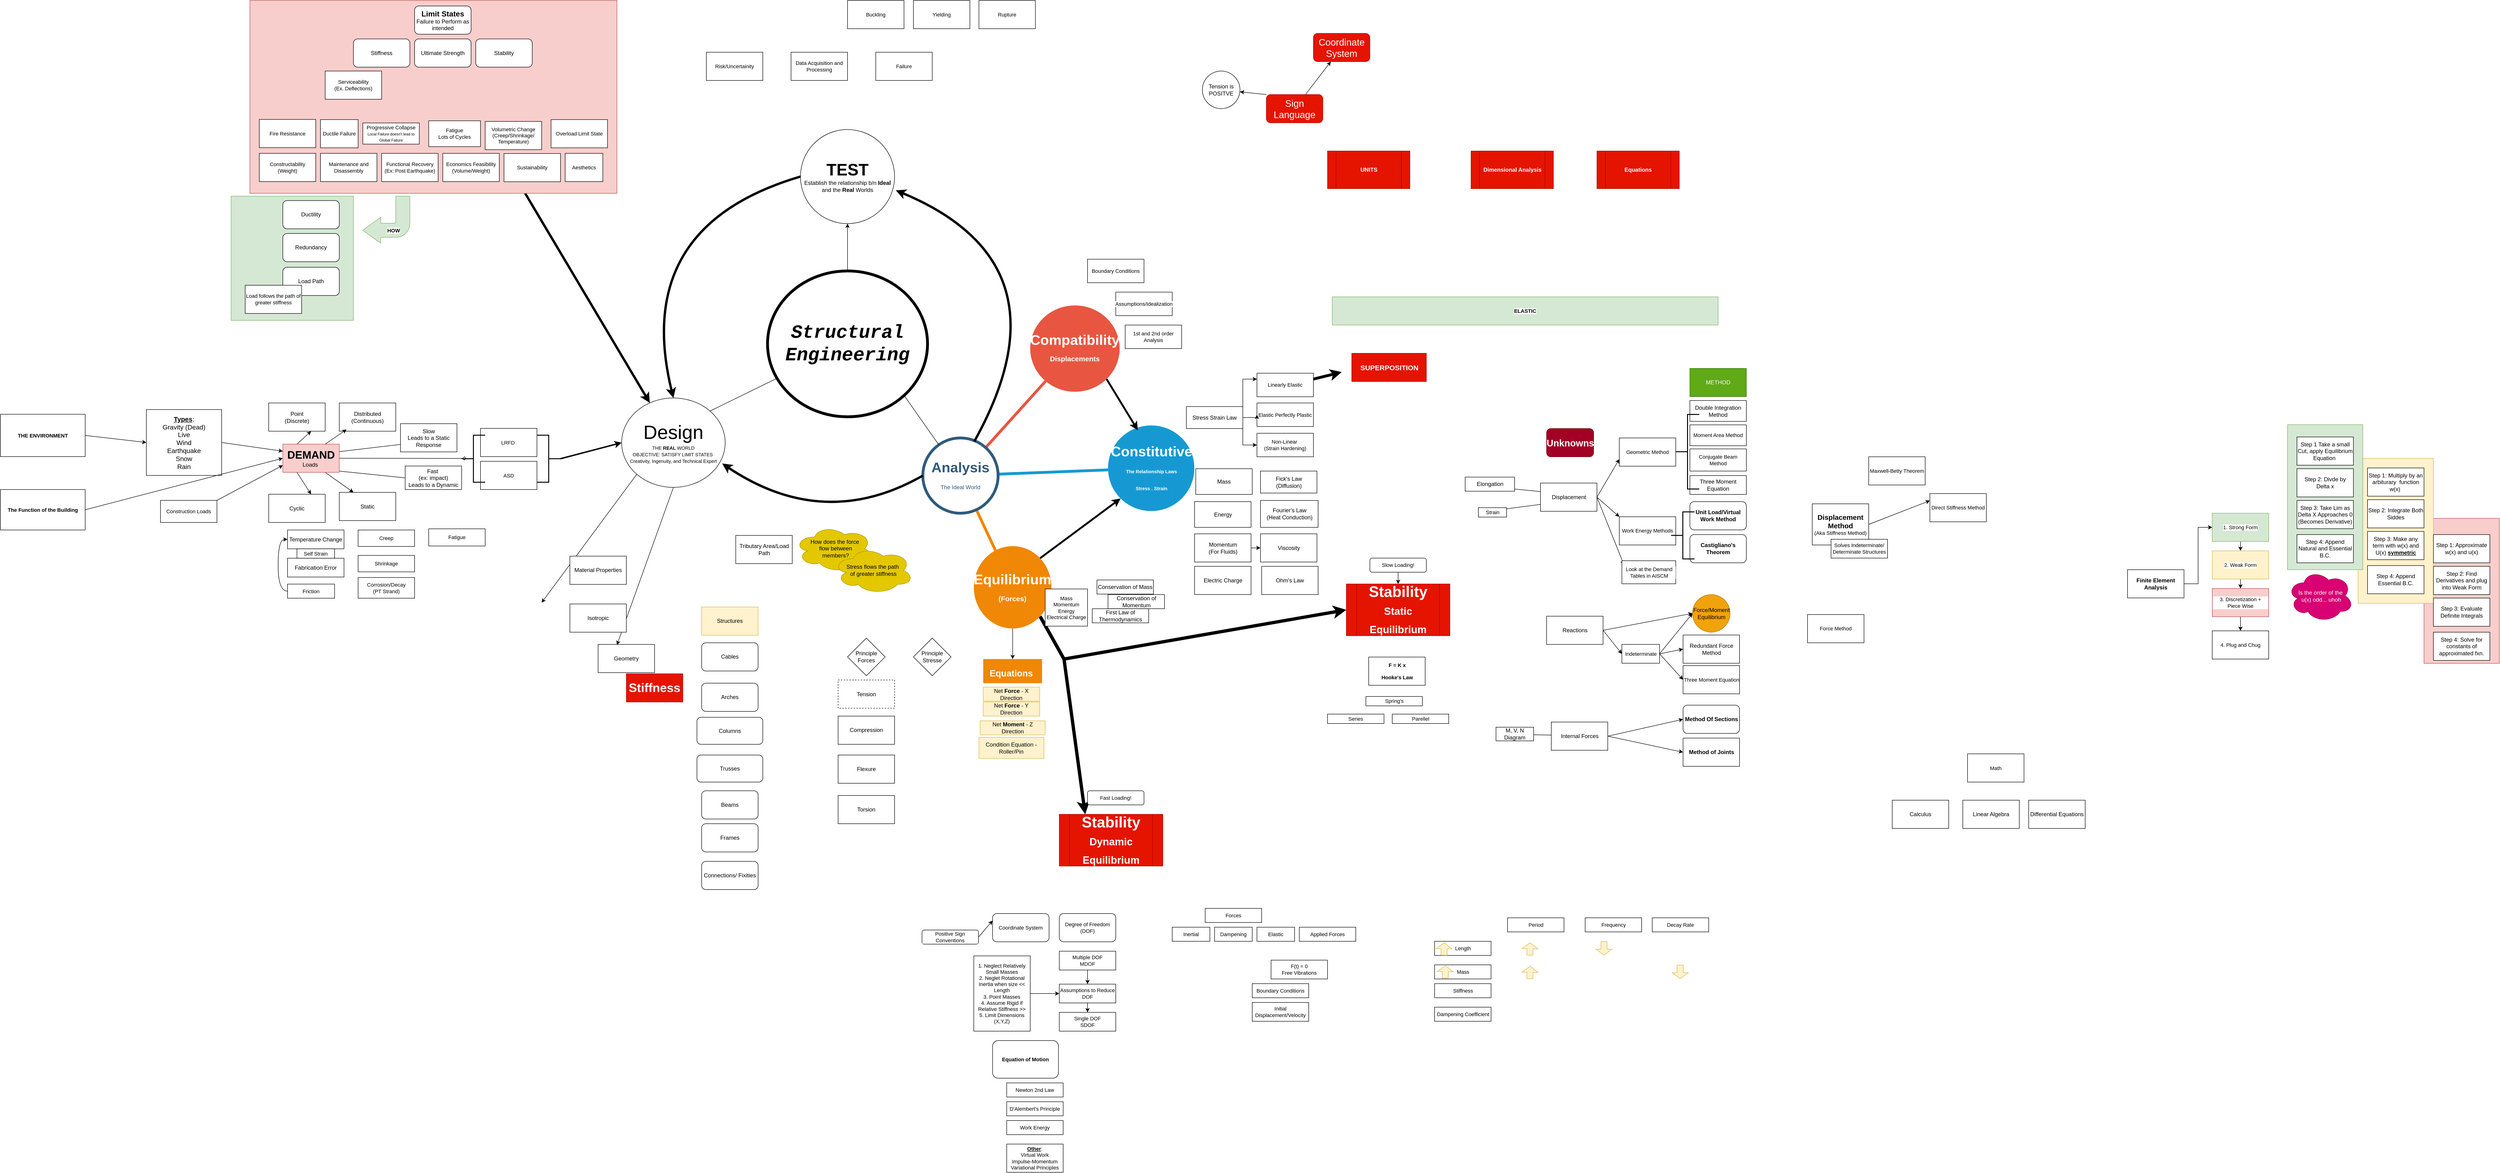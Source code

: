<mxfile version="26.0.15">
  <diagram id="6a731a19-8d31-9384-78a2-239565b7b9f0" name="Page-1">
    <mxGraphModel dx="5139" dy="3187" grid="1" gridSize="10" guides="1" tooltips="1" connect="1" arrows="1" fold="1" page="1" pageScale="1" pageWidth="1169" pageHeight="827" background="none" math="0" shadow="0">
      <root>
        <mxCell id="0" />
        <mxCell id="1" parent="0" />
        <mxCell id="VQmzDQnIpMsTc2xFqu98-1532" value="" style="rounded=0;whiteSpace=wrap;html=1;fillColor=#f8cecc;strokeColor=#b85450;" vertex="1" parent="1">
          <mxGeometry x="4310" y="1090.87" width="160" height="308.25" as="geometry" />
        </mxCell>
        <mxCell id="VQmzDQnIpMsTc2xFqu98-1527" value="" style="rounded=0;whiteSpace=wrap;html=1;fillColor=#fff2cc;strokeColor=#d6b656;" vertex="1" parent="1">
          <mxGeometry x="4170" y="963.37" width="160" height="308.25" as="geometry" />
        </mxCell>
        <mxCell id="VQmzDQnIpMsTc2xFqu98-1526" value="" style="rounded=0;whiteSpace=wrap;html=1;fillColor=#d5e8d4;strokeColor=#82b366;" vertex="1" parent="1">
          <mxGeometry x="4020" y="891.75" width="160" height="308.25" as="geometry" />
        </mxCell>
        <mxCell id="IjxKF1HIO3rGTl3Ejmte-1588" value="" style="rounded=0;whiteSpace=wrap;html=1;fontFamily=Helvetica;fontSize=11;labelBackgroundColor=default;fillColor=#d5e8d4;strokeColor=#82b366;" parent="1" vertex="1">
          <mxGeometry x="-350" y="406" width="260" height="264" as="geometry" />
        </mxCell>
        <mxCell id="VQmzDQnIpMsTc2xFqu98-1591" style="edgeStyle=none;shape=connector;rounded=0;orthogonalLoop=1;jettySize=auto;html=1;exitX=0.75;exitY=1;exitDx=0;exitDy=0;strokeColor=default;align=center;verticalAlign=middle;fontFamily=Helvetica;fontSize=11;fontColor=default;labelBackgroundColor=default;endArrow=classic;strokeWidth=5;" edge="1" parent="1" source="IjxKF1HIO3rGTl3Ejmte-1587" target="tunzIx4tNhsC5PCZ-3-s-1566">
          <mxGeometry relative="1" as="geometry" />
        </mxCell>
        <mxCell id="IjxKF1HIO3rGTl3Ejmte-1587" value="" style="rounded=0;whiteSpace=wrap;html=1;fontFamily=Helvetica;fontSize=11;labelBackgroundColor=default;fillColor=#f8cecc;strokeColor=#b85450;" parent="1" vertex="1">
          <mxGeometry x="-310" y="-10" width="780" height="410" as="geometry" />
        </mxCell>
        <mxCell id="1350" value="Constitutive&lt;div&gt;&lt;font size=&quot;1&quot;&gt;The Relationship Laws&lt;/font&gt;&lt;/div&gt;&lt;div&gt;&lt;font size=&quot;1&quot;&gt;Stress . Strain&lt;/font&gt;&lt;/div&gt;" style="ellipse;whiteSpace=wrap;html=1;shadow=0;fontFamily=Helvetica;fontSize=30;fontColor=#FFFFFF;align=center;strokeWidth=3;fillColor=#1699D3;strokeColor=none;fontStyle=1" parent="1" vertex="1">
          <mxGeometry x="1513.5" y="893.37" width="183.5" height="182" as="geometry" />
        </mxCell>
        <mxCell id="1352" value="Compatibility&lt;div style=&quot;line-height: 110%;&quot;&gt;&lt;font style=&quot;font-size: 15px;&quot;&gt;Displacements&lt;/font&gt;&lt;/div&gt;" style="ellipse;whiteSpace=wrap;html=1;shadow=0;fontFamily=Helvetica;fontSize=30;fontColor=#FFFFFF;align=center;strokeWidth=3;fillColor=#E85642;strokeColor=none;fontStyle=1" parent="1" vertex="1">
          <mxGeometry x="1348.25" y="638.25" width="190" height="183.5" as="geometry" />
        </mxCell>
        <mxCell id="tunzIx4tNhsC5PCZ-3-s-1543" value="" style="edgeStyle=orthogonalEdgeStyle;rounded=0;orthogonalLoop=1;jettySize=auto;html=1;" parent="1" source="1355" target="tunzIx4tNhsC5PCZ-3-s-1542" edge="1">
          <mxGeometry relative="1" as="geometry" />
        </mxCell>
        <mxCell id="IjxKF1HIO3rGTl3Ejmte-1527" style="edgeStyle=none;shape=connector;rounded=0;orthogonalLoop=1;jettySize=auto;html=1;exitX=1;exitY=1;exitDx=0;exitDy=0;entryX=0.25;entryY=0;entryDx=0;entryDy=0;strokeColor=default;align=center;verticalAlign=middle;fontFamily=Helvetica;fontSize=11;fontColor=default;labelBackgroundColor=default;endArrow=classic;strokeWidth=7;" parent="1" source="1355" target="NpMVmpPeoFZolYydam3e-1569" edge="1">
          <mxGeometry relative="1" as="geometry">
            <Array as="points">
              <mxPoint x="1420" y="1390" />
            </Array>
          </mxGeometry>
        </mxCell>
        <mxCell id="IjxKF1HIO3rGTl3Ejmte-1528" style="edgeStyle=none;shape=connector;rounded=0;orthogonalLoop=1;jettySize=auto;html=1;exitX=1;exitY=1;exitDx=0;exitDy=0;entryX=0;entryY=0.5;entryDx=0;entryDy=0;strokeColor=default;align=center;verticalAlign=middle;fontFamily=Helvetica;fontSize=11;fontColor=default;labelBackgroundColor=default;endArrow=classic;strokeWidth=7;" parent="1" source="1355" target="NpMVmpPeoFZolYydam3e-1545" edge="1">
          <mxGeometry relative="1" as="geometry">
            <Array as="points">
              <mxPoint x="1420" y="1390" />
            </Array>
          </mxGeometry>
        </mxCell>
        <mxCell id="VQmzDQnIpMsTc2xFqu98-1554" style="rounded=0;orthogonalLoop=1;jettySize=auto;html=1;exitX=1;exitY=0;exitDx=0;exitDy=0;entryX=0;entryY=1;entryDx=0;entryDy=0;strokeWidth=4;" edge="1" parent="1" source="1355" target="1350">
          <mxGeometry relative="1" as="geometry" />
        </mxCell>
        <mxCell id="1355" value="Equilibrium&lt;div&gt;&lt;font style=&quot;font-size: 15px;&quot;&gt;(Forces)&lt;/font&gt;&lt;/div&gt;" style="ellipse;whiteSpace=wrap;html=1;shadow=0;fontFamily=Helvetica;fontSize=30;fontColor=#FFFFFF;align=center;strokeWidth=3;fillColor=#F08705;strokeColor=none;fontStyle=1" parent="1" vertex="1">
          <mxGeometry x="1228.38" y="1150" width="165" height="175" as="geometry" />
        </mxCell>
        <mxCell id="1359" style="endArrow=none;strokeWidth=6;strokeColor=#1699D3;html=1;" parent="1" source="1515" target="1350" edge="1">
          <mxGeometry relative="1" as="geometry" />
        </mxCell>
        <mxCell id="1361" style="endArrow=none;strokeWidth=6;strokeColor=#E85642;html=1;" parent="1" source="1515" target="1352" edge="1">
          <mxGeometry relative="1" as="geometry" />
        </mxCell>
        <mxCell id="1365" value="" style="edgeStyle=none;endArrow=none;strokeWidth=6;strokeColor=#F08705;html=1;" parent="1" source="1515" target="1355" edge="1">
          <mxGeometry x="181" y="226.5" width="100" height="100" as="geometry">
            <mxPoint x="181" y="326.5" as="sourcePoint" />
            <mxPoint x="281" y="226.5" as="targetPoint" />
          </mxGeometry>
        </mxCell>
        <mxCell id="1515" value="Analysis&lt;div&gt;&lt;span style=&quot;font-weight: normal;&quot;&gt;&lt;font style=&quot;font-size: 12px;&quot;&gt;The Ideal World&lt;/font&gt;&lt;/span&gt;&lt;/div&gt;" style="ellipse;whiteSpace=wrap;html=1;shadow=0;fontFamily=Helvetica;fontSize=30;fontColor=#2F5B7C;align=center;strokeColor=#2F5B7C;strokeWidth=6;fillColor=#FFFFFF;fontStyle=1;gradientColor=none;" parent="1" vertex="1">
          <mxGeometry x="1120" y="920" width="160" height="160" as="geometry" />
        </mxCell>
        <mxCell id="tunzIx4tNhsC5PCZ-3-s-1542" value="&lt;font style=&quot;font-size: 19px;&quot;&gt;Equations&amp;nbsp;&lt;/font&gt;" style="whiteSpace=wrap;html=1;fontSize=30;fillColor=#F08705;strokeColor=none;fontColor=#FFFFFF;shadow=0;strokeWidth=3;fontStyle=1;" parent="1" vertex="1">
          <mxGeometry x="1248.37" y="1390" width="125" height="51.25" as="geometry" />
        </mxCell>
        <mxCell id="tunzIx4tNhsC5PCZ-3-s-1552" value="" style="rounded=0;orthogonalLoop=1;jettySize=auto;html=1;" parent="1" source="tunzIx4tNhsC5PCZ-3-s-1549" target="tunzIx4tNhsC5PCZ-3-s-1551" edge="1">
          <mxGeometry relative="1" as="geometry" />
        </mxCell>
        <mxCell id="tunzIx4tNhsC5PCZ-3-s-1553" style="rounded=0;orthogonalLoop=1;jettySize=auto;html=1;exitX=0;exitY=0;exitDx=0;exitDy=0;" parent="1" source="tunzIx4tNhsC5PCZ-3-s-1549" target="tunzIx4tNhsC5PCZ-3-s-1554" edge="1">
          <mxGeometry relative="1" as="geometry">
            <mxPoint x="1620" y="1007.5" as="targetPoint" />
          </mxGeometry>
        </mxCell>
        <mxCell id="tunzIx4tNhsC5PCZ-3-s-1549" value="Sign Language" style="rounded=1;whiteSpace=wrap;html=1;fillColor=#e51400;fontColor=#ffffff;strokeColor=#B20000;fontSize=20;" parent="1" vertex="1">
          <mxGeometry x="1850" y="190" width="120" height="60" as="geometry" />
        </mxCell>
        <mxCell id="tunzIx4tNhsC5PCZ-3-s-1551" value="Coordinate System" style="rounded=1;whiteSpace=wrap;html=1;fillColor=#e51400;fontColor=#ffffff;strokeColor=#B20000;fontSize=20;" parent="1" vertex="1">
          <mxGeometry x="1950" y="60" width="120" height="60" as="geometry" />
        </mxCell>
        <mxCell id="tunzIx4tNhsC5PCZ-3-s-1554" value="Tension is POSITVE" style="ellipse;whiteSpace=wrap;html=1;aspect=fixed;" parent="1" vertex="1">
          <mxGeometry x="1714" y="140" width="80" height="80" as="geometry" />
        </mxCell>
        <mxCell id="tunzIx4tNhsC5PCZ-3-s-1556" value="&lt;font style=&quot;font-size: 20px;&quot;&gt;Unknowns&lt;/font&gt;" style="rounded=1;whiteSpace=wrap;html=1;fontStyle=1;fillColor=#a20025;strokeColor=#6F0000;fontColor=#ffffff;" parent="1" vertex="1">
          <mxGeometry x="2445.5" y="900" width="100" height="60" as="geometry" />
        </mxCell>
        <mxCell id="tunzIx4tNhsC5PCZ-3-s-1558" value="Unit Load/Virtual Work Method" style="rounded=1;whiteSpace=wrap;html=1;fontStyle=1" parent="1" vertex="1">
          <mxGeometry x="2750" y="1055.37" width="120" height="60" as="geometry" />
        </mxCell>
        <mxCell id="tunzIx4tNhsC5PCZ-3-s-1560" value="Method Of Sections" style="rounded=1;whiteSpace=wrap;html=1;fontStyle=1" parent="1" vertex="1">
          <mxGeometry x="2735.5" y="1488" width="120" height="60" as="geometry" />
        </mxCell>
        <UserObject label="Method of Joints" link="https://docs.google.com/document/d/1qKMW7NeOgUAAiH5iQ20y56khjZ6Fsbpt2UJUhOpdK8c/edit?usp=sharing" linkTarget="_blank" id="tunzIx4tNhsC5PCZ-3-s-1561">
          <mxCell style="rounded=0;whiteSpace=wrap;html=1;fontStyle=1" parent="1" vertex="1">
            <mxGeometry x="2735.5" y="1558" width="120" height="60" as="geometry" />
          </mxCell>
        </UserObject>
        <mxCell id="IjxKF1HIO3rGTl3Ejmte-1515" style="rounded=0;orthogonalLoop=1;jettySize=auto;html=1;exitX=0.5;exitY=0;exitDx=0;exitDy=0;entryX=0.5;entryY=1;entryDx=0;entryDy=0;" parent="1" source="tunzIx4tNhsC5PCZ-3-s-1562" target="tunzIx4tNhsC5PCZ-3-s-1567" edge="1">
          <mxGeometry relative="1" as="geometry" />
        </mxCell>
        <mxCell id="tunzIx4tNhsC5PCZ-3-s-1562" value="&lt;font face=&quot;Courier New&quot; style=&quot;font-size: 40px;&quot;&gt;&lt;b style=&quot;&quot;&gt;&lt;i style=&quot;&quot;&gt;Structural Engineering&lt;/i&gt;&lt;/b&gt;&lt;/font&gt;" style="ellipse;whiteSpace=wrap;html=1;strokeWidth=6;" parent="1" vertex="1">
          <mxGeometry x="790" y="565" width="340" height="310" as="geometry" />
        </mxCell>
        <mxCell id="tunzIx4tNhsC5PCZ-3-s-1564" value="" style="endArrow=none;html=1;rounded=0;entryX=1;entryY=1;entryDx=0;entryDy=0;" parent="1" source="1515" target="tunzIx4tNhsC5PCZ-3-s-1562" edge="1">
          <mxGeometry width="50" height="50" relative="1" as="geometry">
            <mxPoint x="860" y="880" as="sourcePoint" />
            <mxPoint x="910" y="830" as="targetPoint" />
          </mxGeometry>
        </mxCell>
        <mxCell id="tunzIx4tNhsC5PCZ-3-s-1565" value="" style="endArrow=none;html=1;rounded=0;exitX=1;exitY=0;exitDx=0;exitDy=0;" parent="1" source="tunzIx4tNhsC5PCZ-3-s-1566" target="tunzIx4tNhsC5PCZ-3-s-1562" edge="1">
          <mxGeometry width="50" height="50" relative="1" as="geometry">
            <mxPoint x="650" y="960" as="sourcePoint" />
            <mxPoint x="1030" y="900" as="targetPoint" />
          </mxGeometry>
        </mxCell>
        <mxCell id="VQmzDQnIpMsTc2xFqu98-1588" style="edgeStyle=none;shape=connector;rounded=0;orthogonalLoop=1;jettySize=auto;html=1;exitX=0;exitY=1;exitDx=0;exitDy=0;strokeColor=default;align=center;verticalAlign=middle;fontFamily=Helvetica;fontSize=11;fontColor=default;labelBackgroundColor=default;endArrow=classic;" edge="1" parent="1" source="tunzIx4tNhsC5PCZ-3-s-1566">
          <mxGeometry relative="1" as="geometry">
            <mxPoint x="310" y="1270" as="targetPoint" />
          </mxGeometry>
        </mxCell>
        <mxCell id="VQmzDQnIpMsTc2xFqu98-1589" style="edgeStyle=none;shape=connector;rounded=0;orthogonalLoop=1;jettySize=auto;html=1;exitX=0.5;exitY=1;exitDx=0;exitDy=0;strokeColor=default;align=center;verticalAlign=middle;fontFamily=Helvetica;fontSize=11;fontColor=default;labelBackgroundColor=default;endArrow=classic;" edge="1" parent="1" source="tunzIx4tNhsC5PCZ-3-s-1566">
          <mxGeometry relative="1" as="geometry">
            <mxPoint x="470" y="1360" as="targetPoint" />
          </mxGeometry>
        </mxCell>
        <mxCell id="tunzIx4tNhsC5PCZ-3-s-1566" value="&lt;font style=&quot;font-size: 41px;&quot;&gt;Design&lt;/font&gt;&lt;div&gt;&lt;font size=&quot;1&quot; style=&quot;&quot;&gt;THE &lt;b&gt;REAL &lt;/b&gt;WORLD&lt;/font&gt;&lt;/div&gt;&lt;div&gt;&lt;font size=&quot;1&quot; style=&quot;&quot;&gt;OBJECTIVE: SATISFY LIMIT STATES&amp;nbsp;&lt;/font&gt;&lt;/div&gt;&lt;div&gt;&lt;font size=&quot;1&quot; style=&quot;&quot;&gt;Creativity, Ingenuity, and Technical Expert&lt;/font&gt;&lt;/div&gt;" style="ellipse;whiteSpace=wrap;html=1;" parent="1" vertex="1">
          <mxGeometry x="480" y="835" width="220" height="190" as="geometry" />
        </mxCell>
        <mxCell id="VQmzDQnIpMsTc2xFqu98-1597" style="edgeStyle=none;shape=connector;rounded=0;orthogonalLoop=1;jettySize=auto;html=1;exitX=0;exitY=0.5;exitDx=0;exitDy=0;entryX=0.5;entryY=0;entryDx=0;entryDy=0;strokeColor=default;align=center;verticalAlign=middle;fontFamily=Helvetica;fontSize=11;fontColor=default;labelBackgroundColor=default;endArrow=classic;curved=1;strokeWidth=5;" edge="1" parent="1" source="tunzIx4tNhsC5PCZ-3-s-1567" target="tunzIx4tNhsC5PCZ-3-s-1566">
          <mxGeometry relative="1" as="geometry">
            <Array as="points">
              <mxPoint x="500" y="470" />
            </Array>
          </mxGeometry>
        </mxCell>
        <mxCell id="tunzIx4tNhsC5PCZ-3-s-1567" value="&lt;b&gt;&lt;font style=&quot;font-size: 35px;&quot;&gt;TEST&lt;/font&gt;&lt;/b&gt;&lt;div&gt;&lt;font&gt;Establish the relationship b/n &lt;b&gt;Ideal &lt;/b&gt;and the &lt;b&gt;Real &lt;/b&gt;Worlds&lt;/font&gt;&lt;/div&gt;" style="ellipse;whiteSpace=wrap;html=1;" parent="1" vertex="1">
          <mxGeometry x="860" y="264.37" width="200" height="200" as="geometry" />
        </mxCell>
        <mxCell id="tunzIx4tNhsC5PCZ-3-s-1583" value="METHOD" style="rounded=0;whiteSpace=wrap;html=1;fillColor=#60a917;fontColor=#ffffff;strokeColor=#2D7600;" parent="1" vertex="1">
          <mxGeometry x="2750" y="772.13" width="120" height="60" as="geometry" />
        </mxCell>
        <mxCell id="hRcAGuIF9GtKOeHrfG8j-1515" value="Geometry" style="whiteSpace=wrap;html=1;" parent="1" vertex="1">
          <mxGeometry x="430" y="1358.87" width="120" height="60" as="geometry" />
        </mxCell>
        <mxCell id="hRcAGuIF9GtKOeHrfG8j-1516" value="Material Properties" style="whiteSpace=wrap;html=1;" parent="1" vertex="1">
          <mxGeometry x="370" y="1171.25" width="120" height="60" as="geometry" />
        </mxCell>
        <mxCell id="NpMVmpPeoFZolYydam3e-1530" style="edgeStyle=none;shape=connector;rounded=0;orthogonalLoop=1;jettySize=auto;html=1;exitX=0.25;exitY=0;exitDx=0;exitDy=0;entryX=0.75;entryY=1;entryDx=0;entryDy=0;strokeColor=default;align=center;verticalAlign=middle;fontFamily=Helvetica;fontSize=11;fontColor=default;labelBackgroundColor=default;endArrow=classic;" parent="1" source="hRcAGuIF9GtKOeHrfG8j-1517" target="NpMVmpPeoFZolYydam3e-1528" edge="1">
          <mxGeometry relative="1" as="geometry" />
        </mxCell>
        <mxCell id="NpMVmpPeoFZolYydam3e-1532" style="edgeStyle=none;shape=connector;rounded=0;orthogonalLoop=1;jettySize=auto;html=1;exitX=0.75;exitY=1;exitDx=0;exitDy=0;entryX=0.25;entryY=0;entryDx=0;entryDy=0;strokeColor=default;align=center;verticalAlign=middle;fontFamily=Helvetica;fontSize=11;fontColor=default;labelBackgroundColor=default;endArrow=classic;" parent="1" source="hRcAGuIF9GtKOeHrfG8j-1517" target="hRcAGuIF9GtKOeHrfG8j-1519" edge="1">
          <mxGeometry relative="1" as="geometry" />
        </mxCell>
        <mxCell id="NpMVmpPeoFZolYydam3e-1533" style="edgeStyle=none;shape=connector;rounded=0;orthogonalLoop=1;jettySize=auto;html=1;exitX=0.25;exitY=1;exitDx=0;exitDy=0;entryX=0.75;entryY=0;entryDx=0;entryDy=0;strokeColor=default;align=center;verticalAlign=middle;fontFamily=Helvetica;fontSize=11;fontColor=default;labelBackgroundColor=default;endArrow=classic;" parent="1" source="hRcAGuIF9GtKOeHrfG8j-1517" target="hRcAGuIF9GtKOeHrfG8j-1518" edge="1">
          <mxGeometry relative="1" as="geometry" />
        </mxCell>
        <mxCell id="NpMVmpPeoFZolYydam3e-1598" style="edgeStyle=none;shape=connector;rounded=0;orthogonalLoop=1;jettySize=auto;html=1;exitX=0;exitY=0.5;exitDx=0;exitDy=0;entryX=1;entryY=0.5;entryDx=0;entryDy=0;strokeColor=default;align=center;verticalAlign=middle;fontFamily=Helvetica;fontSize=11;fontColor=default;labelBackgroundColor=default;endArrow=classic;" parent="1" source="hRcAGuIF9GtKOeHrfG8j-1517" target="NpMVmpPeoFZolYydam3e-1596" edge="1">
          <mxGeometry relative="1" as="geometry" />
        </mxCell>
        <mxCell id="NpMVmpPeoFZolYydam3e-1599" style="edgeStyle=none;shape=connector;rounded=0;orthogonalLoop=1;jettySize=auto;html=1;exitX=0;exitY=0.75;exitDx=0;exitDy=0;entryX=1;entryY=0.75;entryDx=0;entryDy=0;strokeColor=default;align=center;verticalAlign=middle;fontFamily=Helvetica;fontSize=11;fontColor=default;labelBackgroundColor=default;endArrow=classic;" parent="1" source="hRcAGuIF9GtKOeHrfG8j-1517" target="NpMVmpPeoFZolYydam3e-1597" edge="1">
          <mxGeometry relative="1" as="geometry" />
        </mxCell>
        <mxCell id="VQmzDQnIpMsTc2xFqu98-1582" style="edgeStyle=none;shape=connector;rounded=0;orthogonalLoop=1;jettySize=auto;html=1;exitX=1;exitY=0.5;exitDx=0;exitDy=0;strokeColor=default;align=center;verticalAlign=middle;fontFamily=Helvetica;fontSize=11;fontColor=default;labelBackgroundColor=default;endArrow=diamond;endFill=0;" edge="1" parent="1" source="hRcAGuIF9GtKOeHrfG8j-1517">
          <mxGeometry relative="1" as="geometry">
            <mxPoint x="150.0" y="963.454" as="targetPoint" />
          </mxGeometry>
        </mxCell>
        <mxCell id="hRcAGuIF9GtKOeHrfG8j-1517" value="&lt;b&gt;&lt;font style=&quot;font-size: 23px;&quot;&gt;DEMAND&lt;/font&gt;&lt;/b&gt;&lt;div&gt;Loads&lt;b&gt;&amp;nbsp;&lt;/b&gt;&lt;/div&gt;" style="whiteSpace=wrap;html=1;fillColor=#f8cecc;strokeColor=#b85450;" parent="1" vertex="1">
          <mxGeometry x="-240" y="933.13" width="120" height="60" as="geometry" />
        </mxCell>
        <mxCell id="hRcAGuIF9GtKOeHrfG8j-1518" value="Cyclic" style="whiteSpace=wrap;html=1;" parent="1" vertex="1">
          <mxGeometry x="-270" y="1039.63" width="120" height="60" as="geometry" />
        </mxCell>
        <mxCell id="hRcAGuIF9GtKOeHrfG8j-1519" value="Static" style="whiteSpace=wrap;html=1;" parent="1" vertex="1">
          <mxGeometry x="-120" y="1035.63" width="120" height="60" as="geometry" />
        </mxCell>
        <mxCell id="hRcAGuIF9GtKOeHrfG8j-1524" value="Tension" style="whiteSpace=wrap;html=1;dashed=1;" parent="1" vertex="1">
          <mxGeometry x="940" y="1434.5" width="120" height="60" as="geometry" />
        </mxCell>
        <mxCell id="hRcAGuIF9GtKOeHrfG8j-1525" value="Compression" style="whiteSpace=wrap;html=1;" parent="1" vertex="1">
          <mxGeometry x="940" y="1511.25" width="120" height="60" as="geometry" />
        </mxCell>
        <mxCell id="hRcAGuIF9GtKOeHrfG8j-1526" value="Flexure" style="whiteSpace=wrap;html=1;" parent="1" vertex="1">
          <mxGeometry x="940" y="1594" width="120" height="60" as="geometry" />
        </mxCell>
        <mxCell id="hRcAGuIF9GtKOeHrfG8j-1527" value="Torsion" style="whiteSpace=wrap;html=1;" parent="1" vertex="1">
          <mxGeometry x="940" y="1680" width="120" height="60" as="geometry" />
        </mxCell>
        <mxCell id="hRcAGuIF9GtKOeHrfG8j-1528" value="Structures" style="whiteSpace=wrap;html=1;fillColor=#fff2cc;strokeColor=#d6b656;" parent="1" vertex="1">
          <mxGeometry x="650" y="1279.37" width="120" height="60" as="geometry" />
        </mxCell>
        <mxCell id="hRcAGuIF9GtKOeHrfG8j-1529" value="Cables" style="rounded=1;whiteSpace=wrap;html=1;" parent="1" vertex="1">
          <mxGeometry x="650" y="1355.37" width="120" height="60" as="geometry" />
        </mxCell>
        <mxCell id="hRcAGuIF9GtKOeHrfG8j-1531" value="Beams" style="rounded=1;whiteSpace=wrap;html=1;" parent="1" vertex="1">
          <mxGeometry x="650" y="1670" width="120" height="60" as="geometry" />
        </mxCell>
        <mxCell id="hRcAGuIF9GtKOeHrfG8j-1532" value="Frames" style="rounded=1;whiteSpace=wrap;html=1;" parent="1" vertex="1">
          <mxGeometry x="650" y="1740" width="120" height="60" as="geometry" />
        </mxCell>
        <mxCell id="hRcAGuIF9GtKOeHrfG8j-1533" value="Trusses" style="rounded=1;whiteSpace=wrap;html=1;" parent="1" vertex="1">
          <mxGeometry x="640" y="1594" width="140" height="57.5" as="geometry" />
        </mxCell>
        <mxCell id="hRcAGuIF9GtKOeHrfG8j-1535" value="Connections/ Fixities" style="rounded=1;whiteSpace=wrap;html=1;" parent="1" vertex="1">
          <mxGeometry x="650" y="1820" width="120" height="60" as="geometry" />
        </mxCell>
        <mxCell id="hRcAGuIF9GtKOeHrfG8j-1536" value="Principle Forces" style="rhombus;whiteSpace=wrap;html=1;" parent="1" vertex="1">
          <mxGeometry x="960" y="1345.37" width="80" height="80" as="geometry" />
        </mxCell>
        <mxCell id="hRcAGuIF9GtKOeHrfG8j-1538" value="How does the force&lt;div&gt;&amp;nbsp;flow between&lt;/div&gt;&lt;div&gt;&amp;nbsp;members?&lt;/div&gt;" style="ellipse;shape=cloud;whiteSpace=wrap;html=1;fillColor=#e3c800;fontColor=#000000;strokeColor=#B09500;" parent="1" vertex="1">
          <mxGeometry x="847.5" y="1105.37" width="170" height="100" as="geometry" />
        </mxCell>
        <mxCell id="hRcAGuIF9GtKOeHrfG8j-1546" value="Stiffness" style="rounded=0;whiteSpace=wrap;html=1;fillColor=#e51400;strokeColor=#B20000;fontSize=26;fontStyle=1;fontColor=#ffffff;" parent="1" vertex="1">
          <mxGeometry x="490" y="1421.25" width="120" height="60" as="geometry" />
        </mxCell>
        <mxCell id="hRcAGuIF9GtKOeHrfG8j-1547" value="Ultimate Strength" style="rounded=1;whiteSpace=wrap;html=1;" parent="1" vertex="1">
          <mxGeometry x="40" y="71.75" width="120" height="60" as="geometry" />
        </mxCell>
        <mxCell id="hRcAGuIF9GtKOeHrfG8j-1548" value="Ductility" style="rounded=1;whiteSpace=wrap;html=1;" parent="1" vertex="1">
          <mxGeometry x="-240" y="415.37" width="120" height="60" as="geometry" />
        </mxCell>
        <mxCell id="hRcAGuIF9GtKOeHrfG8j-1549" value="Redundancy" style="rounded=1;whiteSpace=wrap;html=1;" parent="1" vertex="1">
          <mxGeometry x="-240" y="485.37" width="120" height="60" as="geometry" />
        </mxCell>
        <mxCell id="hRcAGuIF9GtKOeHrfG8j-1550" value="&lt;b&gt;&lt;font style=&quot;font-size: 16px;&quot;&gt;Limit States&lt;/font&gt;&lt;/b&gt;&lt;div&gt;Failure to Perform as intended&lt;/div&gt;" style="rounded=1;whiteSpace=wrap;html=1;" parent="1" vertex="1">
          <mxGeometry x="40" y="1.75" width="120" height="60" as="geometry" />
        </mxCell>
        <mxCell id="hRcAGuIF9GtKOeHrfG8j-1551" value="Tributary Area/Load Path" style="rounded=0;whiteSpace=wrap;html=1;" parent="1" vertex="1">
          <mxGeometry x="722.5" y="1127.12" width="120" height="60" as="geometry" />
        </mxCell>
        <mxCell id="hRcAGuIF9GtKOeHrfG8j-1561" value="Isotropic" style="rounded=0;whiteSpace=wrap;html=1;" parent="1" vertex="1">
          <mxGeometry x="370" y="1272.87" width="120" height="60" as="geometry" />
        </mxCell>
        <mxCell id="VQmzDQnIpMsTc2xFqu98-1533" style="edgeStyle=orthogonalEdgeStyle;rounded=0;orthogonalLoop=1;jettySize=auto;html=1;exitX=1;exitY=0.5;exitDx=0;exitDy=0;entryX=0;entryY=0.5;entryDx=0;entryDy=0;" edge="1" parent="1" source="NpMVmpPeoFZolYydam3e-1515" target="NpMVmpPeoFZolYydam3e-1525">
          <mxGeometry relative="1" as="geometry" />
        </mxCell>
        <mxCell id="NpMVmpPeoFZolYydam3e-1515" value="Finite Element Analysis" style="whiteSpace=wrap;html=1;fontStyle=1" parent="1" vertex="1">
          <mxGeometry x="3680" y="1200" width="120" height="60" as="geometry" />
        </mxCell>
        <mxCell id="NpMVmpPeoFZolYydam3e-1521" style="rounded=0;orthogonalLoop=1;jettySize=auto;html=1;exitX=1;exitY=0.5;exitDx=0;exitDy=0;entryX=0;entryY=0.5;entryDx=0;entryDy=0;" parent="1" source="NpMVmpPeoFZolYydam3e-1516" target="NpMVmpPeoFZolYydam3e-1520" edge="1">
          <mxGeometry relative="1" as="geometry" />
        </mxCell>
        <mxCell id="NpMVmpPeoFZolYydam3e-1523" style="edgeStyle=none;shape=connector;rounded=0;orthogonalLoop=1;jettySize=auto;html=1;exitX=1;exitY=0.5;exitDx=0;exitDy=0;entryX=0;entryY=0.5;entryDx=0;entryDy=0;strokeColor=default;align=center;verticalAlign=middle;fontFamily=Helvetica;fontSize=11;fontColor=default;labelBackgroundColor=default;endArrow=classic;" parent="1" source="NpMVmpPeoFZolYydam3e-1516" target="NpMVmpPeoFZolYydam3e-1522" edge="1">
          <mxGeometry relative="1" as="geometry" />
        </mxCell>
        <mxCell id="NpMVmpPeoFZolYydam3e-1552" style="rounded=0;orthogonalLoop=1;jettySize=auto;html=1;exitX=1;exitY=0.5;exitDx=0;exitDy=0;entryX=0;entryY=0.75;entryDx=0;entryDy=0;" parent="1" source="NpMVmpPeoFZolYydam3e-1516" target="VQmzDQnIpMsTc2xFqu98-1565" edge="1">
          <mxGeometry relative="1" as="geometry" />
        </mxCell>
        <mxCell id="VQmzDQnIpMsTc2xFqu98-1567" style="edgeStyle=none;shape=connector;rounded=0;orthogonalLoop=1;jettySize=auto;html=1;exitX=1;exitY=0.5;exitDx=0;exitDy=0;entryX=0;entryY=0;entryDx=0;entryDy=0;strokeColor=default;align=center;verticalAlign=middle;fontFamily=Helvetica;fontSize=11;fontColor=default;labelBackgroundColor=default;endArrow=classic;" edge="1" parent="1" source="NpMVmpPeoFZolYydam3e-1516" target="VQmzDQnIpMsTc2xFqu98-1566">
          <mxGeometry relative="1" as="geometry" />
        </mxCell>
        <mxCell id="VQmzDQnIpMsTc2xFqu98-1572" style="edgeStyle=none;shape=connector;rounded=0;orthogonalLoop=1;jettySize=auto;html=1;exitX=1;exitY=0.5;exitDx=0;exitDy=0;strokeColor=default;align=center;verticalAlign=middle;fontFamily=Helvetica;fontSize=11;fontColor=default;labelBackgroundColor=default;endArrow=classic;" edge="1" parent="1" source="NpMVmpPeoFZolYydam3e-1516">
          <mxGeometry relative="1" as="geometry">
            <mxPoint x="2610" y="1190.0" as="targetPoint" />
          </mxGeometry>
        </mxCell>
        <mxCell id="NpMVmpPeoFZolYydam3e-1516" value="Displacement" style="whiteSpace=wrap;html=1;" parent="1" vertex="1">
          <mxGeometry x="2432.5" y="1015.87" width="120" height="60" as="geometry" />
        </mxCell>
        <mxCell id="NpMVmpPeoFZolYydam3e-1556" style="edgeStyle=none;shape=connector;rounded=0;orthogonalLoop=1;jettySize=auto;html=1;exitX=1;exitY=0.5;exitDx=0;exitDy=0;entryX=0;entryY=0.5;entryDx=0;entryDy=0;strokeColor=default;align=center;verticalAlign=middle;fontFamily=Helvetica;fontSize=11;fontColor=default;labelBackgroundColor=default;endArrow=classic;" parent="1" source="NpMVmpPeoFZolYydam3e-1517" target="NpMVmpPeoFZolYydam3e-1555" edge="1">
          <mxGeometry relative="1" as="geometry" />
        </mxCell>
        <mxCell id="IjxKF1HIO3rGTl3Ejmte-1537" style="edgeStyle=none;shape=connector;rounded=0;orthogonalLoop=1;jettySize=auto;html=1;exitX=1;exitY=0.5;exitDx=0;exitDy=0;entryX=0;entryY=0.5;entryDx=0;entryDy=0;strokeColor=default;align=center;verticalAlign=middle;fontFamily=Helvetica;fontSize=11;fontColor=default;labelBackgroundColor=default;endArrow=classic;" parent="1" source="NpMVmpPeoFZolYydam3e-1517" target="NpMVmpPeoFZolYydam3e-1543" edge="1">
          <mxGeometry relative="1" as="geometry" />
        </mxCell>
        <mxCell id="NpMVmpPeoFZolYydam3e-1517" value="Reactions" style="whiteSpace=wrap;html=1;" parent="1" vertex="1">
          <mxGeometry x="2445.5" y="1298.87" width="120" height="60" as="geometry" />
        </mxCell>
        <mxCell id="NpMVmpPeoFZolYydam3e-1524" style="edgeStyle=none;shape=connector;rounded=0;orthogonalLoop=1;jettySize=auto;html=1;exitX=1;exitY=0.5;exitDx=0;exitDy=0;entryX=0;entryY=0.5;entryDx=0;entryDy=0;strokeColor=default;align=center;verticalAlign=middle;fontFamily=Helvetica;fontSize=11;fontColor=default;labelBackgroundColor=default;endArrow=classic;" parent="1" source="NpMVmpPeoFZolYydam3e-1518" target="NpMVmpPeoFZolYydam3e-1519" edge="1">
          <mxGeometry relative="1" as="geometry" />
        </mxCell>
        <mxCell id="NpMVmpPeoFZolYydam3e-1538" style="edgeStyle=none;shape=connector;rounded=0;orthogonalLoop=1;jettySize=auto;html=1;exitX=1;exitY=0.5;exitDx=0;exitDy=0;entryX=0;entryY=0.5;entryDx=0;entryDy=0;strokeColor=default;align=center;verticalAlign=middle;fontFamily=Helvetica;fontSize=11;fontColor=default;labelBackgroundColor=default;endArrow=classic;" parent="1" source="NpMVmpPeoFZolYydam3e-1518" target="tunzIx4tNhsC5PCZ-3-s-1560" edge="1">
          <mxGeometry relative="1" as="geometry" />
        </mxCell>
        <mxCell id="NpMVmpPeoFZolYydam3e-1539" style="edgeStyle=none;shape=connector;rounded=0;orthogonalLoop=1;jettySize=auto;html=1;exitX=1;exitY=0.5;exitDx=0;exitDy=0;entryX=0;entryY=0.5;entryDx=0;entryDy=0;strokeColor=default;align=center;verticalAlign=middle;fontFamily=Helvetica;fontSize=11;fontColor=default;labelBackgroundColor=default;endArrow=classic;" parent="1" source="NpMVmpPeoFZolYydam3e-1518" target="tunzIx4tNhsC5PCZ-3-s-1561" edge="1">
          <mxGeometry relative="1" as="geometry" />
        </mxCell>
        <mxCell id="NpMVmpPeoFZolYydam3e-1518" value="Internal Forces" style="whiteSpace=wrap;html=1;" parent="1" vertex="1">
          <mxGeometry x="2455.5" y="1523.88" width="120" height="60" as="geometry" />
        </mxCell>
        <mxCell id="NpMVmpPeoFZolYydam3e-1519" value="M, V, N Diagram" style="whiteSpace=wrap;html=1;" parent="1" vertex="1">
          <mxGeometry x="2338" y="1534.88" width="80" height="29" as="geometry" />
        </mxCell>
        <mxCell id="NpMVmpPeoFZolYydam3e-1520" value="Elongation" style="whiteSpace=wrap;html=1;" parent="1" vertex="1">
          <mxGeometry x="2272.5" y="1003.19" width="105" height="30" as="geometry" />
        </mxCell>
        <mxCell id="NpMVmpPeoFZolYydam3e-1522" value="Strain" style="whiteSpace=wrap;html=1;fontFamily=Helvetica;fontSize=11;fontColor=default;labelBackgroundColor=default;" parent="1" vertex="1">
          <mxGeometry x="2300.5" y="1068.19" width="60" height="20" as="geometry" />
        </mxCell>
        <mxCell id="VQmzDQnIpMsTc2xFqu98-1534" style="edgeStyle=orthogonalEdgeStyle;rounded=0;orthogonalLoop=1;jettySize=auto;html=1;exitX=0.5;exitY=1;exitDx=0;exitDy=0;entryX=0.5;entryY=0;entryDx=0;entryDy=0;" edge="1" parent="1" source="NpMVmpPeoFZolYydam3e-1525" target="NpMVmpPeoFZolYydam3e-1526">
          <mxGeometry relative="1" as="geometry" />
        </mxCell>
        <mxCell id="NpMVmpPeoFZolYydam3e-1525" value="1. Strong Form" style="whiteSpace=wrap;html=1;fontFamily=Helvetica;fontSize=11;labelBackgroundColor=default;fillColor=#d5e8d4;strokeColor=#82b366;" parent="1" vertex="1">
          <mxGeometry x="3860" y="1080" width="120" height="60" as="geometry" />
        </mxCell>
        <mxCell id="VQmzDQnIpMsTc2xFqu98-1535" style="edgeStyle=orthogonalEdgeStyle;rounded=0;orthogonalLoop=1;jettySize=auto;html=1;exitX=0.5;exitY=1;exitDx=0;exitDy=0;entryX=0.5;entryY=0;entryDx=0;entryDy=0;" edge="1" parent="1" source="NpMVmpPeoFZolYydam3e-1526" target="NpMVmpPeoFZolYydam3e-1527">
          <mxGeometry relative="1" as="geometry" />
        </mxCell>
        <mxCell id="NpMVmpPeoFZolYydam3e-1526" value="2. Weak Form" style="whiteSpace=wrap;html=1;fontFamily=Helvetica;fontSize=11;labelBackgroundColor=default;fillColor=#fff2cc;strokeColor=#d6b656;" parent="1" vertex="1">
          <mxGeometry x="3860" y="1160" width="120" height="60" as="geometry" />
        </mxCell>
        <mxCell id="VQmzDQnIpMsTc2xFqu98-1536" style="edgeStyle=orthogonalEdgeStyle;rounded=0;orthogonalLoop=1;jettySize=auto;html=1;exitX=0.5;exitY=1;exitDx=0;exitDy=0;entryX=0.5;entryY=0;entryDx=0;entryDy=0;" edge="1" parent="1" source="NpMVmpPeoFZolYydam3e-1527" target="NpMVmpPeoFZolYydam3e-1534">
          <mxGeometry relative="1" as="geometry" />
        </mxCell>
        <mxCell id="NpMVmpPeoFZolYydam3e-1527" value="3. Discretization + Piece Wise" style="whiteSpace=wrap;html=1;fontFamily=Helvetica;fontSize=11;labelBackgroundColor=default;fillColor=#f8cecc;strokeColor=#b85450;" parent="1" vertex="1">
          <mxGeometry x="3860" y="1240" width="120" height="60" as="geometry" />
        </mxCell>
        <mxCell id="NpMVmpPeoFZolYydam3e-1528" value="Point&lt;div&gt;(Discrete)&lt;/div&gt;" style="whiteSpace=wrap;html=1;" parent="1" vertex="1">
          <mxGeometry x="-270" y="845.63" width="120" height="60" as="geometry" />
        </mxCell>
        <mxCell id="NpMVmpPeoFZolYydam3e-1529" value="Distributed&lt;div&gt;(Continuous)&lt;/div&gt;" style="whiteSpace=wrap;html=1;" parent="1" vertex="1">
          <mxGeometry x="-120" y="845.63" width="120" height="60" as="geometry" />
        </mxCell>
        <mxCell id="NpMVmpPeoFZolYydam3e-1531" style="edgeStyle=none;shape=connector;rounded=0;orthogonalLoop=1;jettySize=auto;html=1;exitX=0.75;exitY=0;exitDx=0;exitDy=0;entryX=0.129;entryY=0.94;entryDx=0;entryDy=0;entryPerimeter=0;strokeColor=default;align=center;verticalAlign=middle;fontFamily=Helvetica;fontSize=11;fontColor=default;labelBackgroundColor=default;endArrow=classic;" parent="1" source="hRcAGuIF9GtKOeHrfG8j-1517" target="NpMVmpPeoFZolYydam3e-1529" edge="1">
          <mxGeometry relative="1" as="geometry" />
        </mxCell>
        <mxCell id="NpMVmpPeoFZolYydam3e-1534" value="4. Plug and Chug" style="whiteSpace=wrap;html=1;fontFamily=Helvetica;fontSize=11;fontColor=default;labelBackgroundColor=default;" parent="1" vertex="1">
          <mxGeometry x="3860" y="1330" width="120" height="60" as="geometry" />
        </mxCell>
        <mxCell id="NpMVmpPeoFZolYydam3e-1542" value="&lt;b&gt;UNITS&lt;/b&gt;" style="shape=process;whiteSpace=wrap;html=1;backgroundOutline=1;fillColor=#e51400;fontColor=#ffffff;strokeColor=#B20000;" parent="1" vertex="1">
          <mxGeometry x="1980" y="310" width="175" height="80" as="geometry" />
        </mxCell>
        <mxCell id="NpMVmpPeoFZolYydam3e-1543" value="Force/Moment Equilibrium" style="ellipse;whiteSpace=wrap;html=1;fillColor=#f0a30a;fontColor=#000000;strokeColor=#BD7000;" parent="1" vertex="1">
          <mxGeometry x="2755.5" y="1252.87" width="80" height="80" as="geometry" />
        </mxCell>
        <mxCell id="NpMVmpPeoFZolYydam3e-1544" value="Redundant Force Method" style="whiteSpace=wrap;html=1;" parent="1" vertex="1">
          <mxGeometry x="2735.5" y="1338.87" width="120" height="60" as="geometry" />
        </mxCell>
        <UserObject label="&lt;b&gt;Stability&lt;/b&gt;&lt;div&gt;&lt;b&gt;&lt;font style=&quot;font-size: 22px;&quot;&gt;Static Equilibrium&lt;/font&gt;&lt;/b&gt;&lt;/div&gt;" link="https://docs.google.com/document/d/1qKMW7NeOgUAAiH5iQ20y56khjZ6Fsbpt2UJUhOpdK8c/edit?tab=t.0#heading=h.v1olr2x5l5i" linkTarget="_blank" id="NpMVmpPeoFZolYydam3e-1545">
          <mxCell style="shape=process;whiteSpace=wrap;html=1;backgroundOutline=1;fillColor=#e51400;fontColor=#ffffff;strokeColor=#B20000;fontSize=32;" parent="1" vertex="1">
            <mxGeometry x="2020" y="1230.37" width="220" height="110" as="geometry" />
          </mxCell>
        </UserObject>
        <mxCell id="NpMVmpPeoFZolYydam3e-1546" value="Temperature Change" style="rounded=0;whiteSpace=wrap;html=1;" parent="1" vertex="1">
          <mxGeometry x="-230" y="1115.63" width="120" height="40" as="geometry" />
        </mxCell>
        <mxCell id="NpMVmpPeoFZolYydam3e-1548" value="Fabrication Error" style="rounded=0;whiteSpace=wrap;html=1;" parent="1" vertex="1">
          <mxGeometry x="-230" y="1175.63" width="120" height="40" as="geometry" />
        </mxCell>
        <mxCell id="NpMVmpPeoFZolYydam3e-1551" value="&lt;span style=&quot;font-weight: 700;&quot;&gt;Castigliano&#39;s Theorem&lt;/span&gt;" style="rounded=1;whiteSpace=wrap;html=1;" parent="1" vertex="1">
          <mxGeometry x="2750" y="1125.37" width="120" height="60" as="geometry" />
        </mxCell>
        <mxCell id="NpMVmpPeoFZolYydam3e-1557" style="edgeStyle=none;shape=connector;rounded=0;orthogonalLoop=1;jettySize=auto;html=1;exitX=1;exitY=0.5;exitDx=0;exitDy=0;entryX=0;entryY=0.5;entryDx=0;entryDy=0;strokeColor=default;align=center;verticalAlign=middle;fontFamily=Helvetica;fontSize=11;fontColor=default;labelBackgroundColor=default;endArrow=classic;" parent="1" source="NpMVmpPeoFZolYydam3e-1555" target="NpMVmpPeoFZolYydam3e-1543" edge="1">
          <mxGeometry relative="1" as="geometry" />
        </mxCell>
        <mxCell id="NpMVmpPeoFZolYydam3e-1558" style="edgeStyle=none;shape=connector;rounded=0;orthogonalLoop=1;jettySize=auto;html=1;exitX=1;exitY=0.5;exitDx=0;exitDy=0;entryX=0;entryY=0.5;entryDx=0;entryDy=0;strokeColor=default;align=center;verticalAlign=middle;fontFamily=Helvetica;fontSize=11;fontColor=default;labelBackgroundColor=default;endArrow=classic;" parent="1" source="NpMVmpPeoFZolYydam3e-1555" target="NpMVmpPeoFZolYydam3e-1544" edge="1">
          <mxGeometry relative="1" as="geometry" />
        </mxCell>
        <mxCell id="NpMVmpPeoFZolYydam3e-1561" style="edgeStyle=none;shape=connector;rounded=0;orthogonalLoop=1;jettySize=auto;html=1;exitX=1;exitY=0.5;exitDx=0;exitDy=0;entryX=0;entryY=0.5;entryDx=0;entryDy=0;strokeColor=default;align=center;verticalAlign=middle;fontFamily=Helvetica;fontSize=11;fontColor=default;labelBackgroundColor=default;endArrow=classic;" parent="1" source="NpMVmpPeoFZolYydam3e-1555" target="NpMVmpPeoFZolYydam3e-1560" edge="1">
          <mxGeometry relative="1" as="geometry" />
        </mxCell>
        <UserObject label="Indeterminate" link="https://docs.google.com/document/d/1qKMW7NeOgUAAiH5iQ20y56khjZ6Fsbpt2UJUhOpdK8c/edit?tab=t.0#heading=h.qph9d7a1swpe" id="NpMVmpPeoFZolYydam3e-1555">
          <mxCell style="whiteSpace=wrap;html=1;fontFamily=Helvetica;fontSize=11;fontColor=default;labelBackgroundColor=default;" parent="1" vertex="1">
            <mxGeometry x="2605.5" y="1358.87" width="80" height="40" as="geometry" />
          </mxCell>
        </UserObject>
        <mxCell id="NpMVmpPeoFZolYydam3e-1559" value="Moment Area Method" style="whiteSpace=wrap;html=1;fontFamily=Helvetica;fontSize=11;fontColor=default;labelBackgroundColor=default;" parent="1" vertex="1">
          <mxGeometry x="2750" y="892.13" width="120" height="44.37" as="geometry" />
        </mxCell>
        <mxCell id="NpMVmpPeoFZolYydam3e-1560" value="Three Moment Equation" style="whiteSpace=wrap;html=1;fontFamily=Helvetica;fontSize=11;fontColor=default;labelBackgroundColor=default;" parent="1" vertex="1">
          <mxGeometry x="2735.5" y="1403.87" width="120" height="60" as="geometry" />
        </mxCell>
        <mxCell id="NpMVmpPeoFZolYydam3e-1568" value="&lt;b&gt;Dimensional Analysis&lt;/b&gt;" style="shape=process;whiteSpace=wrap;html=1;backgroundOutline=1;fillColor=#e51400;fontColor=#ffffff;strokeColor=#B20000;" parent="1" vertex="1">
          <mxGeometry x="2285" y="310" width="175" height="80" as="geometry" />
        </mxCell>
        <mxCell id="NpMVmpPeoFZolYydam3e-1569" value="&lt;b&gt;Stability&lt;/b&gt;&lt;div&gt;&lt;b&gt;&lt;font style=&quot;font-size: 22px;&quot;&gt;Dynamic Equilibrium&lt;/font&gt;&lt;/b&gt;&lt;/div&gt;" style="shape=process;whiteSpace=wrap;html=1;backgroundOutline=1;fillColor=#e51400;fontColor=#ffffff;strokeColor=#B20000;fontSize=32;" parent="1" vertex="1">
          <mxGeometry x="1410" y="1720" width="220" height="110" as="geometry" />
        </mxCell>
        <mxCell id="NpMVmpPeoFZolYydam3e-1570" value="Data Acquisition and Processing" style="rounded=0;whiteSpace=wrap;html=1;fontFamily=Helvetica;fontSize=11;fontColor=default;labelBackgroundColor=default;" parent="1" vertex="1">
          <mxGeometry x="840" y="100" width="120" height="60" as="geometry" />
        </mxCell>
        <mxCell id="NpMVmpPeoFZolYydam3e-1571" value="ELASTIC" style="rounded=0;whiteSpace=wrap;html=1;fontFamily=Helvetica;fontSize=11;labelBackgroundColor=default;fillColor=#d5e8d4;strokeColor=#82b366;fontStyle=1" parent="1" vertex="1">
          <mxGeometry x="1990" y="620" width="820" height="60" as="geometry" />
        </mxCell>
        <mxCell id="NpMVmpPeoFZolYydam3e-1572" value="&lt;b&gt;Equation of Motion&lt;/b&gt;" style="rounded=1;whiteSpace=wrap;html=1;fontFamily=Helvetica;fontSize=11;fontColor=default;labelBackgroundColor=default;" parent="1" vertex="1">
          <mxGeometry x="1268.25" y="2201" width="140" height="80" as="geometry" />
        </mxCell>
        <mxCell id="NpMVmpPeoFZolYydam3e-1573" value="Coordinate System" style="rounded=1;whiteSpace=wrap;html=1;fontFamily=Helvetica;fontSize=11;fontColor=default;labelBackgroundColor=default;" parent="1" vertex="1">
          <mxGeometry x="1268.25" y="1931" width="120" height="60" as="geometry" />
        </mxCell>
        <mxCell id="NpMVmpPeoFZolYydam3e-1574" value="Degree of Freedom&lt;div&gt;(DOF)&lt;/div&gt;" style="rounded=1;whiteSpace=wrap;html=1;fontFamily=Helvetica;fontSize=11;fontColor=default;labelBackgroundColor=default;" parent="1" vertex="1">
          <mxGeometry x="1410" y="1931" width="120" height="60" as="geometry" />
        </mxCell>
        <mxCell id="NpMVmpPeoFZolYydam3e-1575" value="Newton 2nd Law" style="rounded=0;whiteSpace=wrap;html=1;fontFamily=Helvetica;fontSize=11;fontColor=default;labelBackgroundColor=default;" parent="1" vertex="1">
          <mxGeometry x="1298.25" y="2291" width="120" height="30" as="geometry" />
        </mxCell>
        <mxCell id="NpMVmpPeoFZolYydam3e-1576" value="D&#39;Alembert&#39;s Principle" style="rounded=0;whiteSpace=wrap;html=1;fontFamily=Helvetica;fontSize=11;fontColor=default;labelBackgroundColor=default;" parent="1" vertex="1">
          <mxGeometry x="1298.25" y="2331" width="120" height="30" as="geometry" />
        </mxCell>
        <mxCell id="NpMVmpPeoFZolYydam3e-1577" value="Work Energy" style="rounded=0;whiteSpace=wrap;html=1;fontFamily=Helvetica;fontSize=11;fontColor=default;labelBackgroundColor=default;" parent="1" vertex="1">
          <mxGeometry x="1298.25" y="2371" width="120" height="30" as="geometry" />
        </mxCell>
        <mxCell id="NpMVmpPeoFZolYydam3e-1578" value="&lt;b&gt;&lt;u&gt;Other&lt;/u&gt;&lt;/b&gt;:&lt;div&gt;Virtual Work&lt;/div&gt;&lt;div&gt;Impulse-Momentum&lt;/div&gt;&lt;div&gt;Variational Principles&lt;/div&gt;" style="whiteSpace=wrap;html=1;fontFamily=Helvetica;fontSize=11;fontColor=default;labelBackgroundColor=default;" parent="1" vertex="1">
          <mxGeometry x="1298.25" y="2421" width="120" height="60" as="geometry" />
        </mxCell>
        <mxCell id="NpMVmpPeoFZolYydam3e-1579" value="Length" style="rounded=0;whiteSpace=wrap;html=1;fontFamily=Helvetica;fontSize=11;fontColor=default;labelBackgroundColor=default;" parent="1" vertex="1">
          <mxGeometry x="2207.5" y="1990" width="120" height="30" as="geometry" />
        </mxCell>
        <mxCell id="NpMVmpPeoFZolYydam3e-1580" value="Frequency" style="rounded=0;whiteSpace=wrap;html=1;fontFamily=Helvetica;fontSize=11;fontColor=default;labelBackgroundColor=default;" parent="1" vertex="1">
          <mxGeometry x="2527.5" y="1940" width="120" height="30" as="geometry" />
        </mxCell>
        <mxCell id="NpMVmpPeoFZolYydam3e-1581" value="Period" style="rounded=0;whiteSpace=wrap;html=1;fontFamily=Helvetica;fontSize=11;fontColor=default;labelBackgroundColor=default;" parent="1" vertex="1">
          <mxGeometry x="2362.5" y="1940" width="120" height="30" as="geometry" />
        </mxCell>
        <mxCell id="NpMVmpPeoFZolYydam3e-1582" value="Mass" style="rounded=0;whiteSpace=wrap;html=1;fontFamily=Helvetica;fontSize=11;fontColor=default;labelBackgroundColor=default;" parent="1" vertex="1">
          <mxGeometry x="2207.5" y="2040" width="120" height="30" as="geometry" />
        </mxCell>
        <mxCell id="NpMVmpPeoFZolYydam3e-1583" value="Stiffness" style="rounded=0;whiteSpace=wrap;html=1;fontFamily=Helvetica;fontSize=11;fontColor=default;labelBackgroundColor=default;" parent="1" vertex="1">
          <mxGeometry x="2207.5" y="2080" width="120" height="30" as="geometry" />
        </mxCell>
        <mxCell id="NpMVmpPeoFZolYydam3e-1585" value="Dampening Coefficient" style="rounded=0;whiteSpace=wrap;html=1;fontFamily=Helvetica;fontSize=11;fontColor=default;labelBackgroundColor=default;" parent="1" vertex="1">
          <mxGeometry x="2207.5" y="2130" width="120" height="30" as="geometry" />
        </mxCell>
        <mxCell id="NpMVmpPeoFZolYydam3e-1587" value="" style="shape=flexArrow;endArrow=classic;html=1;rounded=0;strokeColor=#d6b656;align=center;verticalAlign=middle;fontFamily=Helvetica;fontSize=11;fontColor=default;labelBackgroundColor=default;width=13.043;endSize=3.93;fillColor=#fff2cc;" parent="1" edge="1">
          <mxGeometry width="50" height="50" relative="1" as="geometry">
            <mxPoint x="2410" y="2020" as="sourcePoint" />
            <mxPoint x="2410.5" y="1992.5" as="targetPoint" />
          </mxGeometry>
        </mxCell>
        <mxCell id="NpMVmpPeoFZolYydam3e-1588" value="" style="shape=flexArrow;endArrow=classic;html=1;rounded=0;strokeColor=#d6b656;align=center;verticalAlign=middle;fontFamily=Helvetica;fontSize=11;fontColor=default;labelBackgroundColor=default;width=13.043;endSize=3.93;fillColor=#fff2cc;" parent="1" edge="1">
          <mxGeometry width="50" height="50" relative="1" as="geometry">
            <mxPoint x="2567.5" y="1990" as="sourcePoint" />
            <mxPoint x="2567.5" y="2020" as="targetPoint" />
          </mxGeometry>
        </mxCell>
        <mxCell id="NpMVmpPeoFZolYydam3e-1589" value="" style="shape=flexArrow;endArrow=classic;html=1;rounded=0;strokeColor=#d6b656;align=center;verticalAlign=middle;fontFamily=Helvetica;fontSize=11;fontColor=default;labelBackgroundColor=default;width=13.043;endSize=3.93;fillColor=#fff2cc;" parent="1" edge="1">
          <mxGeometry width="50" height="50" relative="1" as="geometry">
            <mxPoint x="2227.5" y="2020" as="sourcePoint" />
            <mxPoint x="2228" y="1992.5" as="targetPoint" />
          </mxGeometry>
        </mxCell>
        <mxCell id="NpMVmpPeoFZolYydam3e-1590" value="F = K x&lt;div&gt;&lt;br&gt;&lt;/div&gt;&lt;div&gt;Hooke&#39;s Law&lt;/div&gt;" style="rounded=0;whiteSpace=wrap;html=1;fontFamily=Helvetica;fontSize=11;fontColor=default;labelBackgroundColor=default;fontStyle=1" parent="1" vertex="1">
          <mxGeometry x="2067.5" y="1385.74" width="120" height="60" as="geometry" />
        </mxCell>
        <mxCell id="NpMVmpPeoFZolYydam3e-1592" style="edgeStyle=orthogonalEdgeStyle;shape=connector;rounded=0;orthogonalLoop=1;jettySize=auto;html=1;exitX=0;exitY=0.5;exitDx=0;exitDy=0;entryX=0;entryY=0.5;entryDx=0;entryDy=0;strokeColor=default;align=center;verticalAlign=middle;fontFamily=Helvetica;fontSize=11;fontColor=default;labelBackgroundColor=default;endArrow=classic;curved=1;" parent="1" source="NpMVmpPeoFZolYydam3e-1591" target="NpMVmpPeoFZolYydam3e-1546" edge="1">
          <mxGeometry relative="1" as="geometry" />
        </mxCell>
        <mxCell id="NpMVmpPeoFZolYydam3e-1591" value="Friction" style="whiteSpace=wrap;html=1;fontFamily=Helvetica;fontSize=11;fontColor=default;labelBackgroundColor=default;" parent="1" vertex="1">
          <mxGeometry x="-230" y="1230.63" width="100" height="30" as="geometry" />
        </mxCell>
        <mxCell id="NpMVmpPeoFZolYydam3e-1593" value="Fast Loading!" style="rounded=1;whiteSpace=wrap;html=1;fontFamily=Helvetica;fontSize=11;fontColor=default;labelBackgroundColor=default;" parent="1" vertex="1">
          <mxGeometry x="1470" y="1670" width="120" height="30" as="geometry" />
        </mxCell>
        <mxCell id="NpMVmpPeoFZolYydam3e-1595" value="" style="edgeStyle=none;shape=connector;rounded=0;orthogonalLoop=1;jettySize=auto;html=1;strokeColor=default;align=center;verticalAlign=middle;fontFamily=Helvetica;fontSize=11;fontColor=default;labelBackgroundColor=default;endArrow=classic;" parent="1" source="NpMVmpPeoFZolYydam3e-1594" target="NpMVmpPeoFZolYydam3e-1545" edge="1">
          <mxGeometry relative="1" as="geometry" />
        </mxCell>
        <mxCell id="NpMVmpPeoFZolYydam3e-1594" value="Slow Loading!" style="rounded=1;whiteSpace=wrap;html=1;fontFamily=Helvetica;fontSize=11;fontColor=default;labelBackgroundColor=default;" parent="1" vertex="1">
          <mxGeometry x="2070" y="1175.37" width="120" height="30" as="geometry" />
        </mxCell>
        <mxCell id="NpMVmpPeoFZolYydam3e-1596" value="Slow&lt;div&gt;Leads to a Static Response&lt;/div&gt;" style="whiteSpace=wrap;html=1;" parent="1" vertex="1">
          <mxGeometry x="10" y="889.63" width="120" height="60" as="geometry" />
        </mxCell>
        <mxCell id="NpMVmpPeoFZolYydam3e-1597" value="Fast&amp;nbsp;&lt;div&gt;(ex: impact)&lt;div&gt;Leads to a Dynamic&lt;/div&gt;&lt;/div&gt;" style="whiteSpace=wrap;html=1;" parent="1" vertex="1">
          <mxGeometry x="20" y="979.63" width="120" height="50" as="geometry" />
        </mxCell>
        <mxCell id="NpMVmpPeoFZolYydam3e-1600" value="Forces" style="rounded=0;whiteSpace=wrap;html=1;fontFamily=Helvetica;fontSize=11;fontColor=default;labelBackgroundColor=default;" parent="1" vertex="1">
          <mxGeometry x="1720" y="1920" width="120" height="30" as="geometry" />
        </mxCell>
        <mxCell id="NpMVmpPeoFZolYydam3e-1601" value="Inertial" style="rounded=0;whiteSpace=wrap;html=1;fontFamily=Helvetica;fontSize=11;fontColor=default;labelBackgroundColor=default;" parent="1" vertex="1">
          <mxGeometry x="1650" y="1960" width="80" height="30" as="geometry" />
        </mxCell>
        <mxCell id="NpMVmpPeoFZolYydam3e-1602" value="Dampening" style="rounded=0;whiteSpace=wrap;html=1;fontFamily=Helvetica;fontSize=11;fontColor=default;labelBackgroundColor=default;" parent="1" vertex="1">
          <mxGeometry x="1740" y="1960" width="80" height="30" as="geometry" />
        </mxCell>
        <mxCell id="NpMVmpPeoFZolYydam3e-1603" style="edgeStyle=none;shape=connector;rounded=0;orthogonalLoop=1;jettySize=auto;html=1;exitX=0.25;exitY=0;exitDx=0;exitDy=0;strokeColor=default;align=center;verticalAlign=middle;fontFamily=Helvetica;fontSize=11;fontColor=default;labelBackgroundColor=default;endArrow=classic;" parent="1" source="NpMVmpPeoFZolYydam3e-1601" target="NpMVmpPeoFZolYydam3e-1601" edge="1">
          <mxGeometry relative="1" as="geometry" />
        </mxCell>
        <mxCell id="NpMVmpPeoFZolYydam3e-1604" value="Elastic" style="rounded=0;whiteSpace=wrap;html=1;fontFamily=Helvetica;fontSize=11;fontColor=default;labelBackgroundColor=default;" parent="1" vertex="1">
          <mxGeometry x="1830" y="1960" width="80" height="30" as="geometry" />
        </mxCell>
        <mxCell id="NpMVmpPeoFZolYydam3e-1611" style="edgeStyle=none;shape=connector;rounded=0;orthogonalLoop=1;jettySize=auto;html=1;exitX=0.5;exitY=1;exitDx=0;exitDy=0;entryX=0.5;entryY=0;entryDx=0;entryDy=0;strokeColor=default;align=center;verticalAlign=middle;fontFamily=Helvetica;fontSize=11;fontColor=default;labelBackgroundColor=default;endArrow=classic;" parent="1" source="NpMVmpPeoFZolYydam3e-1605" target="NpMVmpPeoFZolYydam3e-1609" edge="1">
          <mxGeometry relative="1" as="geometry" />
        </mxCell>
        <mxCell id="NpMVmpPeoFZolYydam3e-1605" value="Assumptions to Reduce DOF" style="whiteSpace=wrap;html=1;fontFamily=Helvetica;fontSize=11;fontColor=default;labelBackgroundColor=default;" parent="1" vertex="1">
          <mxGeometry x="1410" y="2081" width="120" height="40" as="geometry" />
        </mxCell>
        <mxCell id="NpMVmpPeoFZolYydam3e-1610" style="edgeStyle=none;shape=connector;rounded=0;orthogonalLoop=1;jettySize=auto;html=1;exitX=0.5;exitY=1;exitDx=0;exitDy=0;entryX=0.5;entryY=0;entryDx=0;entryDy=0;strokeColor=default;align=center;verticalAlign=middle;fontFamily=Helvetica;fontSize=11;fontColor=default;labelBackgroundColor=default;endArrow=classic;" parent="1" source="NpMVmpPeoFZolYydam3e-1608" target="NpMVmpPeoFZolYydam3e-1605" edge="1">
          <mxGeometry relative="1" as="geometry" />
        </mxCell>
        <mxCell id="NpMVmpPeoFZolYydam3e-1608" value="Multiple DOF&lt;div&gt;MDOF&lt;/div&gt;" style="whiteSpace=wrap;html=1;fontFamily=Helvetica;fontSize=11;fontColor=default;labelBackgroundColor=default;" parent="1" vertex="1">
          <mxGeometry x="1410" y="2011" width="120" height="40" as="geometry" />
        </mxCell>
        <mxCell id="NpMVmpPeoFZolYydam3e-1609" value="Single DOF&lt;div&gt;SDOF&lt;/div&gt;" style="whiteSpace=wrap;html=1;fontFamily=Helvetica;fontSize=11;fontColor=default;labelBackgroundColor=default;" parent="1" vertex="1">
          <mxGeometry x="1410" y="2141" width="120" height="40" as="geometry" />
        </mxCell>
        <mxCell id="NpMVmpPeoFZolYydam3e-1613" style="edgeStyle=none;shape=connector;rounded=0;orthogonalLoop=1;jettySize=auto;html=1;exitX=1;exitY=0.5;exitDx=0;exitDy=0;entryX=0;entryY=0.5;entryDx=0;entryDy=0;strokeColor=default;align=center;verticalAlign=middle;fontFamily=Helvetica;fontSize=11;fontColor=default;labelBackgroundColor=default;endArrow=classic;" parent="1" source="NpMVmpPeoFZolYydam3e-1612" target="NpMVmpPeoFZolYydam3e-1605" edge="1">
          <mxGeometry relative="1" as="geometry" />
        </mxCell>
        <mxCell id="NpMVmpPeoFZolYydam3e-1612" value="1. Neglect Relatively Small Masses&lt;div&gt;2. Neglet Rotational Inertia when size &amp;lt;&amp;lt; Length&lt;/div&gt;&lt;div&gt;3. Point Masses&lt;/div&gt;&lt;div&gt;4. Assume Rigid if Relative Stiffness &amp;gt;&amp;gt;&lt;/div&gt;&lt;div&gt;5. Limit Dimensions (X,Y,Z)&lt;/div&gt;" style="rounded=0;whiteSpace=wrap;html=1;fontFamily=Helvetica;fontSize=11;fontColor=default;labelBackgroundColor=default;" parent="1" vertex="1">
          <mxGeometry x="1228.25" y="2021" width="120" height="160" as="geometry" />
        </mxCell>
        <mxCell id="NpMVmpPeoFZolYydam3e-1614" value="Applied Forces" style="whiteSpace=wrap;html=1;fontFamily=Helvetica;fontSize=11;fontColor=default;labelBackgroundColor=default;" parent="1" vertex="1">
          <mxGeometry x="1920" y="1960" width="120" height="30" as="geometry" />
        </mxCell>
        <mxCell id="NpMVmpPeoFZolYydam3e-1615" value="F(t) = 0&lt;div&gt;Free Vibrations&lt;/div&gt;" style="whiteSpace=wrap;html=1;fontFamily=Helvetica;fontSize=11;fontColor=default;labelBackgroundColor=default;" parent="1" vertex="1">
          <mxGeometry x="1860" y="2030" width="120" height="40" as="geometry" />
        </mxCell>
        <mxCell id="NpMVmpPeoFZolYydam3e-1616" value="Boundary Conditions" style="whiteSpace=wrap;html=1;fontFamily=Helvetica;fontSize=11;fontColor=default;labelBackgroundColor=default;" parent="1" vertex="1">
          <mxGeometry x="1820" y="2080" width="120" height="30" as="geometry" />
        </mxCell>
        <mxCell id="NpMVmpPeoFZolYydam3e-1617" value="Initial Displacement/Velocity" style="whiteSpace=wrap;html=1;fontFamily=Helvetica;fontSize=11;fontColor=default;labelBackgroundColor=default;" parent="1" vertex="1">
          <mxGeometry x="1820" y="2120" width="120" height="40" as="geometry" />
        </mxCell>
        <mxCell id="NpMVmpPeoFZolYydam3e-1619" style="edgeStyle=none;shape=connector;rounded=0;orthogonalLoop=1;jettySize=auto;html=1;exitX=1;exitY=0.5;exitDx=0;exitDy=0;entryX=0;entryY=0.25;entryDx=0;entryDy=0;strokeColor=default;align=center;verticalAlign=middle;fontFamily=Helvetica;fontSize=11;fontColor=default;labelBackgroundColor=default;endArrow=classic;" parent="1" source="NpMVmpPeoFZolYydam3e-1618" target="NpMVmpPeoFZolYydam3e-1573" edge="1">
          <mxGeometry relative="1" as="geometry" />
        </mxCell>
        <mxCell id="NpMVmpPeoFZolYydam3e-1618" value="Positive Sign Conventions" style="rounded=1;whiteSpace=wrap;html=1;fontFamily=Helvetica;fontSize=11;fontColor=default;labelBackgroundColor=default;" parent="1" vertex="1">
          <mxGeometry x="1118.25" y="1966" width="120" height="30" as="geometry" />
        </mxCell>
        <mxCell id="NpMVmpPeoFZolYydam3e-1620" value="" style="shape=flexArrow;endArrow=classic;html=1;rounded=0;strokeColor=#d6b656;align=center;verticalAlign=middle;fontFamily=Helvetica;fontSize=11;fontColor=default;labelBackgroundColor=default;width=13.043;endSize=3.93;fillColor=#fff2cc;" parent="1" edge="1">
          <mxGeometry width="50" height="50" relative="1" as="geometry">
            <mxPoint x="2230" y="2068.75" as="sourcePoint" />
            <mxPoint x="2230.5" y="2041.25" as="targetPoint" />
          </mxGeometry>
        </mxCell>
        <mxCell id="NpMVmpPeoFZolYydam3e-1621" value="" style="shape=flexArrow;endArrow=classic;html=1;rounded=0;strokeColor=#d6b656;align=center;verticalAlign=middle;fontFamily=Helvetica;fontSize=11;fontColor=default;labelBackgroundColor=default;width=13.043;endSize=3.93;fillColor=#fff2cc;" parent="1" edge="1">
          <mxGeometry width="50" height="50" relative="1" as="geometry">
            <mxPoint x="2410" y="2070" as="sourcePoint" />
            <mxPoint x="2410.5" y="2042.5" as="targetPoint" />
          </mxGeometry>
        </mxCell>
        <mxCell id="NpMVmpPeoFZolYydam3e-1622" value="" style="shape=flexArrow;endArrow=classic;html=1;rounded=0;strokeColor=#d6b656;align=center;verticalAlign=middle;fontFamily=Helvetica;fontSize=11;fontColor=default;labelBackgroundColor=default;width=13.043;endSize=3.93;fillColor=#fff2cc;" parent="1" edge="1">
          <mxGeometry width="50" height="50" relative="1" as="geometry">
            <mxPoint x="2729.38" y="2040" as="sourcePoint" />
            <mxPoint x="2729.38" y="2070" as="targetPoint" />
          </mxGeometry>
        </mxCell>
        <mxCell id="NpMVmpPeoFZolYydam3e-1623" value="Decay Rate" style="rounded=0;whiteSpace=wrap;html=1;fontFamily=Helvetica;fontSize=11;fontColor=default;labelBackgroundColor=default;" parent="1" vertex="1">
          <mxGeometry x="2670" y="1940" width="120" height="30" as="geometry" />
        </mxCell>
        <mxCell id="NpMVmpPeoFZolYydam3e-1624" value="Spring&#39;s" style="rounded=0;whiteSpace=wrap;html=1;fontFamily=Helvetica;fontSize=11;fontColor=default;labelBackgroundColor=default;" parent="1" vertex="1">
          <mxGeometry x="2061.5" y="1469.49" width="120" height="20" as="geometry" />
        </mxCell>
        <mxCell id="NpMVmpPeoFZolYydam3e-1625" value="Series" style="rounded=0;whiteSpace=wrap;html=1;fontFamily=Helvetica;fontSize=11;fontColor=default;labelBackgroundColor=default;" parent="1" vertex="1">
          <mxGeometry x="1980" y="1506.99" width="120" height="20" as="geometry" />
        </mxCell>
        <mxCell id="NpMVmpPeoFZolYydam3e-1626" value="Parellel" style="rounded=0;whiteSpace=wrap;html=1;fontFamily=Helvetica;fontSize=11;fontColor=default;labelBackgroundColor=default;" parent="1" vertex="1">
          <mxGeometry x="2117.5" y="1506.99" width="120" height="20" as="geometry" />
        </mxCell>
        <mxCell id="IjxKF1HIO3rGTl3Ejmte-1516" style="edgeStyle=none;shape=connector;rounded=0;orthogonalLoop=1;jettySize=auto;html=1;exitX=0.683;exitY=0.047;exitDx=0;exitDy=0;entryX=1.013;entryY=0.646;entryDx=0;entryDy=0;entryPerimeter=0;strokeColor=default;align=center;verticalAlign=middle;fontFamily=Helvetica;fontSize=11;fontColor=default;labelBackgroundColor=default;endArrow=classic;curved=1;exitPerimeter=0;strokeWidth=5;" parent="1" source="1515" target="tunzIx4tNhsC5PCZ-3-s-1567" edge="1">
          <mxGeometry relative="1" as="geometry">
            <Array as="points">
              <mxPoint x="1440" y="550" />
            </Array>
          </mxGeometry>
        </mxCell>
        <mxCell id="IjxKF1HIO3rGTl3Ejmte-1519" value="Net &lt;b&gt;Force &lt;/b&gt;- X Direction" style="whiteSpace=wrap;html=1;fillColor=#fff2cc;strokeColor=#d6b656;" parent="1" vertex="1">
          <mxGeometry x="1248.37" y="1449.5" width="120" height="30" as="geometry" />
        </mxCell>
        <mxCell id="IjxKF1HIO3rGTl3Ejmte-1520" value="Net &lt;b&gt;Force &lt;/b&gt;- Y Direction" style="whiteSpace=wrap;html=1;fillColor=#fff2cc;strokeColor=#d6b656;" parent="1" vertex="1">
          <mxGeometry x="1248.37" y="1481.25" width="120" height="30" as="geometry" />
        </mxCell>
        <mxCell id="IjxKF1HIO3rGTl3Ejmte-1521" value="Net &lt;b&gt;Moment &lt;/b&gt;- Z Direction" style="whiteSpace=wrap;html=1;fillColor=#fff2cc;strokeColor=#d6b656;" parent="1" vertex="1">
          <mxGeometry x="1241.75" y="1521.25" width="138.25" height="30" as="geometry" />
        </mxCell>
        <mxCell id="IjxKF1HIO3rGTl3Ejmte-1522" value="Condition Equation - Roller/Pin" style="whiteSpace=wrap;html=1;fillColor=#fff2cc;strokeColor=#d6b656;" parent="1" vertex="1">
          <mxGeometry x="1239.24" y="1556.25" width="138.25" height="45" as="geometry" />
        </mxCell>
        <mxCell id="IjxKF1HIO3rGTl3Ejmte-1523" value="Mass&lt;div&gt;Momentum&lt;/div&gt;&lt;div&gt;Energy&lt;/div&gt;&lt;div&gt;Electrical Charge&lt;/div&gt;" style="rounded=0;whiteSpace=wrap;html=1;fontFamily=Helvetica;fontSize=11;fontColor=default;labelBackgroundColor=default;" parent="1" vertex="1">
          <mxGeometry x="1380" y="1241" width="90" height="79" as="geometry" />
        </mxCell>
        <mxCell id="IjxKF1HIO3rGTl3Ejmte-1524" value="&lt;b&gt;Equations&lt;/b&gt;" style="shape=process;whiteSpace=wrap;html=1;backgroundOutline=1;fillColor=#e51400;fontColor=#ffffff;strokeColor=#B20000;" parent="1" vertex="1">
          <mxGeometry x="2552.5" y="310" width="175" height="80" as="geometry" />
        </mxCell>
        <mxCell id="IjxKF1HIO3rGTl3Ejmte-1529" style="edgeStyle=none;shape=connector;rounded=0;orthogonalLoop=1;jettySize=auto;html=1;exitX=0;exitY=0.75;exitDx=0;exitDy=0;strokeColor=default;align=center;verticalAlign=middle;fontFamily=Helvetica;fontSize=11;fontColor=default;labelBackgroundColor=default;endArrow=classic;" parent="1" source="IjxKF1HIO3rGTl3Ejmte-1523" target="IjxKF1HIO3rGTl3Ejmte-1523" edge="1">
          <mxGeometry relative="1" as="geometry" />
        </mxCell>
        <mxCell id="IjxKF1HIO3rGTl3Ejmte-1539" style="edgeStyle=none;shape=connector;rounded=0;orthogonalLoop=1;jettySize=auto;html=1;exitX=1;exitY=0.25;exitDx=0;exitDy=0;strokeColor=default;align=center;verticalAlign=middle;fontFamily=Helvetica;fontSize=11;fontColor=default;labelBackgroundColor=default;endArrow=classic;strokeWidth=6;" parent="1" source="IjxKF1HIO3rGTl3Ejmte-1530" edge="1">
          <mxGeometry relative="1" as="geometry">
            <mxPoint x="2010" y="780" as="targetPoint" />
          </mxGeometry>
        </mxCell>
        <mxCell id="IjxKF1HIO3rGTl3Ejmte-1530" value="Linearly Elastic" style="whiteSpace=wrap;html=1;fontFamily=Helvetica;fontSize=11;fontColor=default;labelBackgroundColor=default;" parent="1" vertex="1">
          <mxGeometry x="1830" y="782.38" width="120" height="50" as="geometry" />
        </mxCell>
        <mxCell id="IjxKF1HIO3rGTl3Ejmte-1531" value="Elastic Perfectly Plastic" style="whiteSpace=wrap;html=1;fontFamily=Helvetica;fontSize=11;fontColor=default;labelBackgroundColor=default;" parent="1" vertex="1">
          <mxGeometry x="1830" y="845.63" width="120" height="50" as="geometry" />
        </mxCell>
        <mxCell id="IjxKF1HIO3rGTl3Ejmte-1532" value="Non-Linear&amp;nbsp;&lt;br&gt;(Strain Hardening)" style="whiteSpace=wrap;html=1;fontFamily=Helvetica;fontSize=11;fontColor=default;labelBackgroundColor=default;" parent="1" vertex="1">
          <mxGeometry x="1830" y="910" width="120" height="50" as="geometry" />
        </mxCell>
        <mxCell id="IjxKF1HIO3rGTl3Ejmte-1533" value="Boundary Conditions" style="whiteSpace=wrap;html=1;fontFamily=Helvetica;fontSize=11;fontColor=default;labelBackgroundColor=default;" parent="1" vertex="1">
          <mxGeometry x="1470" y="540" width="120" height="50" as="geometry" />
        </mxCell>
        <mxCell id="IjxKF1HIO3rGTl3Ejmte-1534" value="Assumptions/Idealization" style="whiteSpace=wrap;html=1;fontFamily=Helvetica;fontSize=11;fontColor=default;labelBackgroundColor=default;" parent="1" vertex="1">
          <mxGeometry x="1530" y="610" width="120" height="50" as="geometry" />
        </mxCell>
        <mxCell id="IjxKF1HIO3rGTl3Ejmte-1535" value="1st and 2nd order Analysis" style="whiteSpace=wrap;html=1;fontFamily=Helvetica;fontSize=11;fontColor=default;labelBackgroundColor=default;" parent="1" vertex="1">
          <mxGeometry x="1550" y="680" width="120" height="50" as="geometry" />
        </mxCell>
        <mxCell id="IjxKF1HIO3rGTl3Ejmte-1536" value="Math" style="whiteSpace=wrap;html=1;fontFamily=Helvetica;fontSize=11;fontColor=default;labelBackgroundColor=default;" parent="1" vertex="1">
          <mxGeometry x="3340" y="1591.5" width="120" height="60" as="geometry" />
        </mxCell>
        <mxCell id="IjxKF1HIO3rGTl3Ejmte-1540" value="&lt;b&gt;SUPERPOSITION&lt;/b&gt;" style="whiteSpace=wrap;html=1;fontFamily=Helvetica;fontSize=15;fontColor=#ffffff;labelBackgroundColor=none;fillColor=#e51400;strokeColor=#B20000;" parent="1" vertex="1">
          <mxGeometry x="2031.5" y="740" width="158.5" height="60" as="geometry" />
        </mxCell>
        <mxCell id="IjxKF1HIO3rGTl3Ejmte-1546" style="edgeStyle=none;shape=connector;rounded=0;orthogonalLoop=1;jettySize=auto;html=1;exitX=1;exitY=0.5;exitDx=0;exitDy=0;entryX=0;entryY=0.25;entryDx=0;entryDy=0;strokeColor=default;align=center;verticalAlign=middle;fontFamily=Helvetica;fontSize=11;fontColor=default;labelBackgroundColor=default;endArrow=classic;" parent="1" source="IjxKF1HIO3rGTl3Ejmte-1541" target="IjxKF1HIO3rGTl3Ejmte-1543" edge="1">
          <mxGeometry relative="1" as="geometry" />
        </mxCell>
        <mxCell id="IjxKF1HIO3rGTl3Ejmte-1541" value="&lt;b&gt;&lt;font style=&quot;font-size: 15px;&quot;&gt;Displacement Method&lt;/font&gt;&lt;/b&gt;&lt;div&gt;(Aka Stiffness Method)&lt;/div&gt;" style="whiteSpace=wrap;html=1;fontFamily=Helvetica;fontSize=11;fontColor=default;labelBackgroundColor=default;" parent="1" vertex="1">
          <mxGeometry x="3010" y="1060" width="120" height="87.5" as="geometry" />
        </mxCell>
        <mxCell id="IjxKF1HIO3rGTl3Ejmte-1542" value="Force Method" style="whiteSpace=wrap;html=1;fontFamily=Helvetica;fontSize=11;fontColor=default;labelBackgroundColor=default;" parent="1" vertex="1">
          <mxGeometry x="3000" y="1295.37" width="120" height="60" as="geometry" />
        </mxCell>
        <mxCell id="IjxKF1HIO3rGTl3Ejmte-1543" value="Direct Stiffness Method" style="whiteSpace=wrap;html=1;fontFamily=Helvetica;fontSize=11;fontColor=default;labelBackgroundColor=default;" parent="1" vertex="1">
          <mxGeometry x="3260" y="1038.25" width="120" height="60" as="geometry" />
        </mxCell>
        <mxCell id="IjxKF1HIO3rGTl3Ejmte-1544" value="Solves Indeterminate/&lt;div&gt;Determinate Structures&lt;/div&gt;" style="whiteSpace=wrap;html=1;fontFamily=Helvetica;fontSize=11;fontColor=default;labelBackgroundColor=default;" parent="1" vertex="1">
          <mxGeometry x="3050" y="1135.37" width="120" height="40" as="geometry" />
        </mxCell>
        <mxCell id="IjxKF1HIO3rGTl3Ejmte-1545" value="Maxwell-Betty Theorem" style="whiteSpace=wrap;html=1;fontFamily=Helvetica;fontSize=11;fontColor=default;labelBackgroundColor=default;" parent="1" vertex="1">
          <mxGeometry x="3130" y="960" width="120" height="60" as="geometry" />
        </mxCell>
        <mxCell id="IjxKF1HIO3rGTl3Ejmte-1551" style="edgeStyle=none;shape=connector;rounded=0;orthogonalLoop=1;jettySize=auto;html=1;exitX=1;exitY=0.5;exitDx=0;exitDy=0;entryX=0;entryY=0.25;entryDx=0;entryDy=0;strokeColor=default;align=center;verticalAlign=middle;fontFamily=Helvetica;fontSize=11;fontColor=default;labelBackgroundColor=default;endArrow=classic;" parent="1" source="IjxKF1HIO3rGTl3Ejmte-1550" target="hRcAGuIF9GtKOeHrfG8j-1517" edge="1">
          <mxGeometry relative="1" as="geometry" />
        </mxCell>
        <mxCell id="IjxKF1HIO3rGTl3Ejmte-1550" value="&lt;b&gt;&lt;u&gt;Types&lt;/u&gt;&lt;/b&gt;:&lt;div&gt;Gravity (Dead)&lt;/div&gt;&lt;div&gt;Live&lt;/div&gt;&lt;div&gt;Wind&lt;/div&gt;&lt;div&gt;Earthquake&lt;/div&gt;&lt;div&gt;Snow&lt;/div&gt;&lt;div&gt;Rain&lt;/div&gt;" style="whiteSpace=wrap;html=1;fontFamily=Helvetica;fontSize=14;fontColor=default;labelBackgroundColor=default;" parent="1" vertex="1">
          <mxGeometry x="-530" y="859.63" width="160" height="140" as="geometry" />
        </mxCell>
        <mxCell id="IjxKF1HIO3rGTl3Ejmte-1557" value="Risk/Uncertainity" style="whiteSpace=wrap;html=1;fontFamily=Helvetica;fontSize=11;fontColor=default;labelBackgroundColor=default;" parent="1" vertex="1">
          <mxGeometry x="660" y="100" width="120" height="60" as="geometry" />
        </mxCell>
        <mxCell id="IjxKF1HIO3rGTl3Ejmte-1558" value="Load Path" style="rounded=1;whiteSpace=wrap;html=1;" parent="1" vertex="1">
          <mxGeometry x="-240" y="557.12" width="120" height="60" as="geometry" />
        </mxCell>
        <mxCell id="IjxKF1HIO3rGTl3Ejmte-1559" value="Load follows the path of greater stiffness" style="whiteSpace=wrap;html=1;fontFamily=Helvetica;fontSize=11;fontColor=default;labelBackgroundColor=default;" parent="1" vertex="1">
          <mxGeometry x="-320" y="595.37" width="120" height="60" as="geometry" />
        </mxCell>
        <mxCell id="IjxKF1HIO3rGTl3Ejmte-1560" value="Stiffness" style="rounded=1;whiteSpace=wrap;html=1;" parent="1" vertex="1">
          <mxGeometry x="-90" y="71.75" width="120" height="60" as="geometry" />
        </mxCell>
        <mxCell id="IjxKF1HIO3rGTl3Ejmte-1561" value="Stability" style="rounded=1;whiteSpace=wrap;html=1;" parent="1" vertex="1">
          <mxGeometry x="170" y="71.75" width="120" height="60" as="geometry" />
        </mxCell>
        <mxCell id="IjxKF1HIO3rGTl3Ejmte-1565" value="Serviceability&lt;div&gt;(Ex. Deflections)&lt;/div&gt;" style="whiteSpace=wrap;html=1;fontFamily=Helvetica;fontSize=11;fontColor=default;labelBackgroundColor=default;" parent="1" vertex="1">
          <mxGeometry x="-150" y="140.0" width="120" height="60" as="geometry" />
        </mxCell>
        <mxCell id="IjxKF1HIO3rGTl3Ejmte-1566" value="Ductile Failure" style="whiteSpace=wrap;html=1;fontFamily=Helvetica;fontSize=11;fontColor=default;labelBackgroundColor=default;" parent="1" vertex="1">
          <mxGeometry x="-160" y="243.24" width="80" height="60" as="geometry" />
        </mxCell>
        <mxCell id="IjxKF1HIO3rGTl3Ejmte-1578" style="edgeStyle=none;shape=connector;rounded=0;orthogonalLoop=1;jettySize=auto;html=1;exitX=1;exitY=0;exitDx=0;exitDy=0;entryX=0;entryY=0.75;entryDx=0;entryDy=0;strokeColor=default;align=center;verticalAlign=middle;fontFamily=Helvetica;fontSize=11;fontColor=default;labelBackgroundColor=default;endArrow=classic;" parent="1" source="IjxKF1HIO3rGTl3Ejmte-1567" target="hRcAGuIF9GtKOeHrfG8j-1517" edge="1">
          <mxGeometry relative="1" as="geometry" />
        </mxCell>
        <mxCell id="IjxKF1HIO3rGTl3Ejmte-1567" value="&lt;div&gt;Construction Loads&lt;/div&gt;" style="whiteSpace=wrap;html=1;fontFamily=Helvetica;fontSize=11;fontColor=default;labelBackgroundColor=default;" parent="1" vertex="1">
          <mxGeometry x="-500" y="1052.63" width="120" height="47" as="geometry" />
        </mxCell>
        <mxCell id="IjxKF1HIO3rGTl3Ejmte-1569" value="Progressive Collapse&lt;div&gt;&lt;font style=&quot;font-size: 8px;&quot;&gt;Local Failure doesn&#39;t lead to Global Failure&lt;/font&gt;&lt;/div&gt;" style="whiteSpace=wrap;html=1;fontFamily=Helvetica;fontSize=11;fontColor=default;labelBackgroundColor=default;" parent="1" vertex="1">
          <mxGeometry x="-70" y="250.37" width="120" height="45" as="geometry" />
        </mxCell>
        <mxCell id="IjxKF1HIO3rGTl3Ejmte-1570" value="Fire Resistance" style="whiteSpace=wrap;html=1;fontFamily=Helvetica;fontSize=11;fontColor=default;labelBackgroundColor=default;" parent="1" vertex="1">
          <mxGeometry x="-290" y="242.87" width="120" height="60" as="geometry" />
        </mxCell>
        <mxCell id="IjxKF1HIO3rGTl3Ejmte-1571" value="Fatigue&lt;div&gt;Lots of Cycles&lt;/div&gt;" style="whiteSpace=wrap;html=1;fontFamily=Helvetica;fontSize=11;fontColor=default;labelBackgroundColor=default;" parent="1" vertex="1">
          <mxGeometry x="70" y="245.74" width="110" height="55" as="geometry" />
        </mxCell>
        <mxCell id="IjxKF1HIO3rGTl3Ejmte-1572" value="Volumetric Change (Creep/Shrinkage/&lt;div&gt;Temperature)&lt;/div&gt;" style="whiteSpace=wrap;html=1;fontFamily=Helvetica;fontSize=11;fontColor=default;labelBackgroundColor=default;" parent="1" vertex="1">
          <mxGeometry x="190" y="247.12" width="120" height="60" as="geometry" />
        </mxCell>
        <mxCell id="IjxKF1HIO3rGTl3Ejmte-1576" style="edgeStyle=none;shape=connector;rounded=0;orthogonalLoop=1;jettySize=auto;html=1;exitX=1;exitY=0.5;exitDx=0;exitDy=0;entryX=0;entryY=0.5;entryDx=0;entryDy=0;strokeColor=default;align=center;verticalAlign=middle;fontFamily=Helvetica;fontSize=11;fontColor=default;labelBackgroundColor=default;endArrow=classic;" parent="1" source="IjxKF1HIO3rGTl3Ejmte-1573" target="IjxKF1HIO3rGTl3Ejmte-1550" edge="1">
          <mxGeometry relative="1" as="geometry" />
        </mxCell>
        <mxCell id="IjxKF1HIO3rGTl3Ejmte-1573" value="THE ENVIRONMENT" style="whiteSpace=wrap;html=1;fontFamily=Helvetica;fontSize=11;fontColor=default;labelBackgroundColor=default;fontStyle=1" parent="1" vertex="1">
          <mxGeometry x="-840" y="869.63" width="180" height="90" as="geometry" />
        </mxCell>
        <mxCell id="IjxKF1HIO3rGTl3Ejmte-1577" style="edgeStyle=none;shape=connector;rounded=0;orthogonalLoop=1;jettySize=auto;html=1;exitX=1;exitY=0.5;exitDx=0;exitDy=0;entryX=0;entryY=0.5;entryDx=0;entryDy=0;strokeColor=default;align=center;verticalAlign=middle;fontFamily=Helvetica;fontSize=11;fontColor=default;labelBackgroundColor=default;endArrow=classic;" parent="1" source="IjxKF1HIO3rGTl3Ejmte-1575" target="hRcAGuIF9GtKOeHrfG8j-1517" edge="1">
          <mxGeometry relative="1" as="geometry" />
        </mxCell>
        <mxCell id="IjxKF1HIO3rGTl3Ejmte-1575" value="The Function of the Building" style="whiteSpace=wrap;html=1;fontFamily=Helvetica;fontSize=11;fontColor=default;labelBackgroundColor=default;fontStyle=1" parent="1" vertex="1">
          <mxGeometry x="-840" y="1029.63" width="180" height="86" as="geometry" />
        </mxCell>
        <mxCell id="IjxKF1HIO3rGTl3Ejmte-1579" value="Constructability&lt;div&gt;(Weight)&lt;/div&gt;" style="whiteSpace=wrap;html=1;fontFamily=Helvetica;fontSize=11;fontColor=default;labelBackgroundColor=default;" parent="1" vertex="1">
          <mxGeometry x="-290" y="315" width="120" height="60" as="geometry" />
        </mxCell>
        <mxCell id="IjxKF1HIO3rGTl3Ejmte-1580" value="Maintenance and Disassembly" style="whiteSpace=wrap;html=1;fontFamily=Helvetica;fontSize=11;fontColor=default;labelBackgroundColor=default;" parent="1" vertex="1">
          <mxGeometry x="-160" y="315" width="120" height="60" as="geometry" />
        </mxCell>
        <mxCell id="IjxKF1HIO3rGTl3Ejmte-1581" value="Overload Limit State" style="whiteSpace=wrap;html=1;fontFamily=Helvetica;fontSize=11;fontColor=default;labelBackgroundColor=default;" parent="1" vertex="1">
          <mxGeometry x="330" y="243.24" width="120" height="60" as="geometry" />
        </mxCell>
        <mxCell id="IjxKF1HIO3rGTl3Ejmte-1582" value="Functional Recovery&lt;div&gt;(Ex: Post Earthquake)&lt;/div&gt;" style="whiteSpace=wrap;html=1;fontFamily=Helvetica;fontSize=11;fontColor=default;labelBackgroundColor=default;" parent="1" vertex="1">
          <mxGeometry x="-30" y="315" width="120" height="60" as="geometry" />
        </mxCell>
        <mxCell id="IjxKF1HIO3rGTl3Ejmte-1583" value="Economics Feasibility&lt;div&gt;(Volume/Weight)&lt;/div&gt;" style="whiteSpace=wrap;html=1;fontFamily=Helvetica;fontSize=11;fontColor=default;labelBackgroundColor=default;" parent="1" vertex="1">
          <mxGeometry x="100" y="315" width="120" height="60" as="geometry" />
        </mxCell>
        <mxCell id="IjxKF1HIO3rGTl3Ejmte-1584" value="Sustainability" style="whiteSpace=wrap;html=1;fontFamily=Helvetica;fontSize=11;fontColor=default;labelBackgroundColor=default;" parent="1" vertex="1">
          <mxGeometry x="230" y="315.37" width="120" height="60" as="geometry" />
        </mxCell>
        <mxCell id="IjxKF1HIO3rGTl3Ejmte-1585" value="Aesthetics" style="whiteSpace=wrap;html=1;fontFamily=Helvetica;fontSize=11;fontColor=default;labelBackgroundColor=default;" parent="1" vertex="1">
          <mxGeometry x="360" y="315" width="80" height="60" as="geometry" />
        </mxCell>
        <mxCell id="IjxKF1HIO3rGTl3Ejmte-1593" value="" style="html=1;shadow=0;dashed=0;align=center;verticalAlign=middle;shape=mxgraph.arrows2.bendArrow;dy=15;dx=38;notch=0;arrowHead=55;rounded=1;fontFamily=Helvetica;fontSize=11;labelBackgroundColor=default;rotation=-180;fillColor=#d5e8d4;strokeColor=#82b366;" parent="1" vertex="1">
          <mxGeometry x="-70" y="406" width="100" height="100" as="geometry" />
        </mxCell>
        <mxCell id="IjxKF1HIO3rGTl3Ejmte-1594" value="&lt;b&gt;HOW&lt;/b&gt;" style="text;html=1;align=center;verticalAlign=middle;resizable=0;points=[];autosize=1;strokeColor=none;fillColor=none;fontFamily=Helvetica;fontSize=11;fontColor=default;labelBackgroundColor=default;" parent="1" vertex="1">
          <mxGeometry x="-30" y="464.37" width="50" height="30" as="geometry" />
        </mxCell>
        <mxCell id="hRcAGuIF9GtKOeHrfG8j-1530" value="Arches" style="rounded=1;whiteSpace=wrap;html=1;" parent="1" vertex="1">
          <mxGeometry x="650" y="1441.25" width="120" height="60" as="geometry" />
        </mxCell>
        <mxCell id="hRcAGuIF9GtKOeHrfG8j-1534" value="Columns" style="rounded=1;whiteSpace=wrap;html=1;" parent="1" vertex="1">
          <mxGeometry x="640" y="1513.75" width="140" height="57.5" as="geometry" />
        </mxCell>
        <mxCell id="IjxKF1HIO3rGTl3Ejmte-1597" style="edgeStyle=none;shape=connector;rounded=0;orthogonalLoop=1;jettySize=auto;html=1;exitX=0.5;exitY=0;exitDx=0;exitDy=0;strokeColor=default;align=center;verticalAlign=middle;fontFamily=Helvetica;fontSize=11;fontColor=default;labelBackgroundColor=default;endArrow=classic;" parent="1" source="hRcAGuIF9GtKOeHrfG8j-1530" target="hRcAGuIF9GtKOeHrfG8j-1530" edge="1">
          <mxGeometry relative="1" as="geometry" />
        </mxCell>
        <mxCell id="VQmzDQnIpMsTc2xFqu98-1515" value="Step 1 Take a small Cut, apply Equilibrium Equation&amp;nbsp;" style="rounded=0;whiteSpace=wrap;html=1;" vertex="1" parent="1">
          <mxGeometry x="4040" y="917.87" width="120" height="60" as="geometry" />
        </mxCell>
        <mxCell id="VQmzDQnIpMsTc2xFqu98-1516" value="Calculus" style="rounded=0;whiteSpace=wrap;html=1;" vertex="1" parent="1">
          <mxGeometry x="3180" y="1690" width="120" height="60" as="geometry" />
        </mxCell>
        <mxCell id="VQmzDQnIpMsTc2xFqu98-1517" value="Linear Algebra" style="rounded=0;whiteSpace=wrap;html=1;" vertex="1" parent="1">
          <mxGeometry x="3330" y="1690" width="120" height="60" as="geometry" />
        </mxCell>
        <mxCell id="VQmzDQnIpMsTc2xFqu98-1518" value="Differential Equations" style="whiteSpace=wrap;html=1;" vertex="1" parent="1">
          <mxGeometry x="3470" y="1690" width="120" height="60" as="geometry" />
        </mxCell>
        <mxCell id="VQmzDQnIpMsTc2xFqu98-1519" value="Step 2: Divde by Delta x" style="rounded=0;whiteSpace=wrap;html=1;" vertex="1" parent="1">
          <mxGeometry x="4040" y="985.37" width="120" height="60" as="geometry" />
        </mxCell>
        <mxCell id="VQmzDQnIpMsTc2xFqu98-1520" value="Step 3: Take Lim as Delta X Approaches 0 (Becomes Derivative)" style="rounded=0;whiteSpace=wrap;html=1;" vertex="1" parent="1">
          <mxGeometry x="4040" y="1052.87" width="120" height="60" as="geometry" />
        </mxCell>
        <mxCell id="VQmzDQnIpMsTc2xFqu98-1521" value="Step 4: Append Natural and Essential B.C." style="rounded=0;whiteSpace=wrap;html=1;" vertex="1" parent="1">
          <mxGeometry x="4040" y="1125.37" width="120" height="60" as="geometry" />
        </mxCell>
        <mxCell id="VQmzDQnIpMsTc2xFqu98-1522" value="Step 1: Multiply by an arbiturary&amp;nbsp; function w(x)&amp;nbsp;" style="rounded=0;whiteSpace=wrap;html=1;" vertex="1" parent="1">
          <mxGeometry x="4190" y="983.75" width="120" height="60" as="geometry" />
        </mxCell>
        <mxCell id="VQmzDQnIpMsTc2xFqu98-1523" value="Step 2: Integrate Both Siddes" style="rounded=0;whiteSpace=wrap;html=1;" vertex="1" parent="1">
          <mxGeometry x="4190" y="1051.25" width="120" height="60" as="geometry" />
        </mxCell>
        <mxCell id="VQmzDQnIpMsTc2xFqu98-1524" value="Step 3: Make any term with w(x) and U(x) &lt;b&gt;&lt;u&gt;symmetric&lt;/u&gt;&lt;/b&gt;" style="rounded=0;whiteSpace=wrap;html=1;" vertex="1" parent="1">
          <mxGeometry x="4190" y="1118.75" width="120" height="60" as="geometry" />
        </mxCell>
        <mxCell id="VQmzDQnIpMsTc2xFqu98-1525" value="Step 4: Append Essential B.C." style="rounded=0;whiteSpace=wrap;html=1;" vertex="1" parent="1">
          <mxGeometry x="4190" y="1191.25" width="120" height="60" as="geometry" />
        </mxCell>
        <mxCell id="VQmzDQnIpMsTc2xFqu98-1528" value="Step 1: Approximate w(x) and u(x)" style="rounded=0;whiteSpace=wrap;html=1;" vertex="1" parent="1">
          <mxGeometry x="4330" y="1125.37" width="120" height="60" as="geometry" />
        </mxCell>
        <mxCell id="VQmzDQnIpMsTc2xFqu98-1529" value="Step 2: Find Derivatives and plug into Weak Form" style="rounded=0;whiteSpace=wrap;html=1;" vertex="1" parent="1">
          <mxGeometry x="4330" y="1192.87" width="120" height="60" as="geometry" />
        </mxCell>
        <mxCell id="VQmzDQnIpMsTc2xFqu98-1530" value="Step 3: Evaluate Definite Integrals" style="rounded=0;whiteSpace=wrap;html=1;" vertex="1" parent="1">
          <mxGeometry x="4330" y="1260.37" width="120" height="60" as="geometry" />
        </mxCell>
        <mxCell id="VQmzDQnIpMsTc2xFqu98-1531" value="Step 4: Solve for constants of approximated fxn." style="rounded=0;whiteSpace=wrap;html=1;" vertex="1" parent="1">
          <mxGeometry x="4330" y="1332.87" width="120" height="60" as="geometry" />
        </mxCell>
        <mxCell id="VQmzDQnIpMsTc2xFqu98-1538" value="Is the order of the&lt;div&gt;&amp;nbsp;u(x) odd... uhoh&lt;/div&gt;" style="ellipse;shape=cloud;whiteSpace=wrap;html=1;fillColor=#d80073;fontColor=#ffffff;strokeColor=#A50040;" vertex="1" parent="1">
          <mxGeometry x="4020" y="1200" width="140" height="111" as="geometry" />
        </mxCell>
        <mxCell id="VQmzDQnIpMsTc2xFqu98-1540" value="First Law of Thermodynamics" style="rounded=0;whiteSpace=wrap;html=1;" vertex="1" parent="1">
          <mxGeometry x="1480" y="1283" width="120" height="30" as="geometry" />
        </mxCell>
        <mxCell id="VQmzDQnIpMsTc2xFqu98-1541" value="Conservation of Mass" style="rounded=0;whiteSpace=wrap;html=1;" vertex="1" parent="1">
          <mxGeometry x="1490" y="1221.87" width="120" height="30" as="geometry" />
        </mxCell>
        <mxCell id="VQmzDQnIpMsTc2xFqu98-1542" value="Conservation of Momentum" style="rounded=0;whiteSpace=wrap;html=1;" vertex="1" parent="1">
          <mxGeometry x="1513.5" y="1252.87" width="120" height="30" as="geometry" />
        </mxCell>
        <mxCell id="VQmzDQnIpMsTc2xFqu98-1547" style="edgeStyle=orthogonalEdgeStyle;rounded=0;orthogonalLoop=1;jettySize=auto;html=1;exitX=1;exitY=0;exitDx=0;exitDy=0;entryX=0;entryY=0.25;entryDx=0;entryDy=0;" edge="1" parent="1" source="VQmzDQnIpMsTc2xFqu98-1543" target="IjxKF1HIO3rGTl3Ejmte-1530">
          <mxGeometry relative="1" as="geometry" />
        </mxCell>
        <mxCell id="VQmzDQnIpMsTc2xFqu98-1548" style="edgeStyle=orthogonalEdgeStyle;rounded=0;orthogonalLoop=1;jettySize=auto;html=1;exitX=1;exitY=0.5;exitDx=0;exitDy=0;entryX=0;entryY=0.5;entryDx=0;entryDy=0;" edge="1" parent="1" source="VQmzDQnIpMsTc2xFqu98-1543" target="IjxKF1HIO3rGTl3Ejmte-1531">
          <mxGeometry relative="1" as="geometry" />
        </mxCell>
        <mxCell id="VQmzDQnIpMsTc2xFqu98-1549" style="edgeStyle=orthogonalEdgeStyle;rounded=0;orthogonalLoop=1;jettySize=auto;html=1;exitX=1;exitY=1;exitDx=0;exitDy=0;entryX=0;entryY=0.5;entryDx=0;entryDy=0;" edge="1" parent="1" source="VQmzDQnIpMsTc2xFqu98-1543" target="IjxKF1HIO3rGTl3Ejmte-1532">
          <mxGeometry relative="1" as="geometry" />
        </mxCell>
        <mxCell id="VQmzDQnIpMsTc2xFqu98-1543" value="Stress Strain Law" style="whiteSpace=wrap;html=1;" vertex="1" parent="1">
          <mxGeometry x="1680" y="853.25" width="120" height="46.75" as="geometry" />
        </mxCell>
        <mxCell id="VQmzDQnIpMsTc2xFqu98-1544" value="Fick&#39;s Law&lt;br&gt;(Diffusion)" style="whiteSpace=wrap;html=1;" vertex="1" parent="1">
          <mxGeometry x="1837.5" y="990.38" width="120" height="46.75" as="geometry" />
        </mxCell>
        <mxCell id="VQmzDQnIpMsTc2xFqu98-1545" value="Fourier&#39;s Law&lt;div&gt;(Heat Conduction)&lt;/div&gt;" style="whiteSpace=wrap;html=1;" vertex="1" parent="1">
          <mxGeometry x="1837.5" y="1052.87" width="122.5" height="57.13" as="geometry" />
        </mxCell>
        <mxCell id="VQmzDQnIpMsTc2xFqu98-1551" style="edgeStyle=orthogonalEdgeStyle;rounded=0;orthogonalLoop=1;jettySize=auto;html=1;exitX=1;exitY=0.5;exitDx=0;exitDy=0;" edge="1" parent="1" source="VQmzDQnIpMsTc2xFqu98-1550">
          <mxGeometry relative="1" as="geometry">
            <mxPoint x="1837.5" y="1154.026" as="targetPoint" />
          </mxGeometry>
        </mxCell>
        <mxCell id="VQmzDQnIpMsTc2xFqu98-1550" value="Momentum&lt;div&gt;(For Fluids)&lt;/div&gt;" style="whiteSpace=wrap;html=1;" vertex="1" parent="1">
          <mxGeometry x="1697.5" y="1123.74" width="120" height="60" as="geometry" />
        </mxCell>
        <mxCell id="VQmzDQnIpMsTc2xFqu98-1552" value="Viscosity" style="whiteSpace=wrap;html=1;" vertex="1" parent="1">
          <mxGeometry x="1837.5" y="1123.74" width="120" height="60" as="geometry" />
        </mxCell>
        <mxCell id="VQmzDQnIpMsTc2xFqu98-1553" value="Energy" style="whiteSpace=wrap;html=1;" vertex="1" parent="1">
          <mxGeometry x="1697.5" y="1055.37" width="120" height="54.63" as="geometry" />
        </mxCell>
        <mxCell id="VQmzDQnIpMsTc2xFqu98-1555" style="rounded=0;orthogonalLoop=1;jettySize=auto;html=1;exitX=1;exitY=1;exitDx=0;exitDy=0;entryX=0.345;entryY=0.056;entryDx=0;entryDy=0;entryPerimeter=0;strokeWidth=4;" edge="1" parent="1" source="1352" target="1350">
          <mxGeometry relative="1" as="geometry" />
        </mxCell>
        <mxCell id="VQmzDQnIpMsTc2xFqu98-1556" value="Mass" style="whiteSpace=wrap;html=1;" vertex="1" parent="1">
          <mxGeometry x="1700" y="985.37" width="120" height="54.63" as="geometry" />
        </mxCell>
        <mxCell id="VQmzDQnIpMsTc2xFqu98-1558" value="Electric Charge" style="whiteSpace=wrap;html=1;" vertex="1" parent="1">
          <mxGeometry x="1697.5" y="1192.87" width="120" height="60" as="geometry" />
        </mxCell>
        <mxCell id="VQmzDQnIpMsTc2xFqu98-1559" value="Ohm&#39;s Law" style="whiteSpace=wrap;html=1;" vertex="1" parent="1">
          <mxGeometry x="1840" y="1192.87" width="120" height="60" as="geometry" />
        </mxCell>
        <mxCell id="VQmzDQnIpMsTc2xFqu98-1560" value="Double Integration Method" style="whiteSpace=wrap;html=1;" vertex="1" parent="1">
          <mxGeometry x="2750" y="840.38" width="120" height="44.37" as="geometry" />
        </mxCell>
        <mxCell id="VQmzDQnIpMsTc2xFqu98-1561" value="Conjugate Beam Method" style="whiteSpace=wrap;html=1;fontFamily=Helvetica;fontSize=11;fontColor=default;labelBackgroundColor=default;" vertex="1" parent="1">
          <mxGeometry x="2750" y="943.25" width="120" height="47.13" as="geometry" />
        </mxCell>
        <mxCell id="VQmzDQnIpMsTc2xFqu98-1562" value="Three Moment Equation" style="whiteSpace=wrap;html=1;" vertex="1" parent="1">
          <mxGeometry x="2750" y="1000" width="120" height="40" as="geometry" />
        </mxCell>
        <mxCell id="VQmzDQnIpMsTc2xFqu98-1565" value="Geometric Method" style="whiteSpace=wrap;html=1;fontFamily=Helvetica;fontSize=11;fontColor=default;labelBackgroundColor=default;" vertex="1" parent="1">
          <mxGeometry x="2600" y="920" width="120" height="60" as="geometry" />
        </mxCell>
        <mxCell id="VQmzDQnIpMsTc2xFqu98-1566" value="Work Energy Methods" style="whiteSpace=wrap;html=1;fontFamily=Helvetica;fontSize=11;fontColor=default;labelBackgroundColor=default;" vertex="1" parent="1">
          <mxGeometry x="2600" y="1087.49" width="120" height="60" as="geometry" />
        </mxCell>
        <mxCell id="VQmzDQnIpMsTc2xFqu98-1569" value="" style="strokeWidth=2;html=1;shape=mxgraph.flowchart.annotation_2;align=left;labelPosition=right;pointerEvents=1;fontFamily=Helvetica;fontSize=11;fontColor=default;labelBackgroundColor=default;" vertex="1" parent="1">
          <mxGeometry x="2720" y="870" width="50" height="158.56" as="geometry" />
        </mxCell>
        <mxCell id="VQmzDQnIpMsTc2xFqu98-1570" value="" style="strokeWidth=2;html=1;shape=mxgraph.flowchart.annotation_2;align=left;labelPosition=right;pointerEvents=1;fontFamily=Helvetica;fontSize=11;fontColor=default;labelBackgroundColor=default;" vertex="1" parent="1">
          <mxGeometry x="2710" y="1077.12" width="50" height="100" as="geometry" />
        </mxCell>
        <mxCell id="VQmzDQnIpMsTc2xFqu98-1571" value="Principle Stresse" style="rhombus;whiteSpace=wrap;html=1;" vertex="1" parent="1">
          <mxGeometry x="1100" y="1345.37" width="80" height="80" as="geometry" />
        </mxCell>
        <mxCell id="VQmzDQnIpMsTc2xFqu98-1573" value="Look at the Demand Tables in AISCM" style="whiteSpace=wrap;html=1;fontFamily=Helvetica;fontSize=11;fontColor=default;labelBackgroundColor=default;" vertex="1" parent="1">
          <mxGeometry x="2605.5" y="1181" width="114.5" height="49" as="geometry" />
        </mxCell>
        <mxCell id="VQmzDQnIpMsTc2xFqu98-1574" value="Corrosion/Decay&lt;div&gt;(PT Strand)&lt;/div&gt;" style="whiteSpace=wrap;html=1;fontFamily=Helvetica;fontSize=11;fontColor=default;labelBackgroundColor=default;" vertex="1" parent="1">
          <mxGeometry x="-80" y="1216.63" width="120" height="44" as="geometry" />
        </mxCell>
        <mxCell id="VQmzDQnIpMsTc2xFqu98-1575" value="Creep" style="whiteSpace=wrap;html=1;fontFamily=Helvetica;fontSize=11;fontColor=default;labelBackgroundColor=default;" vertex="1" parent="1">
          <mxGeometry x="-80" y="1115.63" width="120" height="35" as="geometry" />
        </mxCell>
        <mxCell id="VQmzDQnIpMsTc2xFqu98-1577" value="Shrinkage" style="whiteSpace=wrap;html=1;fontFamily=Helvetica;fontSize=11;fontColor=default;labelBackgroundColor=default;" vertex="1" parent="1">
          <mxGeometry x="-80" y="1169.63" width="120" height="35" as="geometry" />
        </mxCell>
        <mxCell id="VQmzDQnIpMsTc2xFqu98-1578" value="Fatigue" style="whiteSpace=wrap;html=1;fontFamily=Helvetica;fontSize=11;fontColor=default;labelBackgroundColor=default;" vertex="1" parent="1">
          <mxGeometry x="70" y="1113.13" width="120" height="36.5" as="geometry" />
        </mxCell>
        <mxCell id="VQmzDQnIpMsTc2xFqu98-1579" value="Self Strain" style="whiteSpace=wrap;html=1;fontFamily=Helvetica;fontSize=11;fontColor=default;labelBackgroundColor=default;" vertex="1" parent="1">
          <mxGeometry x="-210" y="1155.63" width="80" height="20" as="geometry" />
        </mxCell>
        <mxCell id="VQmzDQnIpMsTc2xFqu98-1580" value="LRFD&amp;nbsp;" style="whiteSpace=wrap;html=1;fontFamily=Helvetica;fontSize=11;fontColor=default;labelBackgroundColor=default;" vertex="1" parent="1">
          <mxGeometry x="180" y="899.63" width="120" height="60" as="geometry" />
        </mxCell>
        <mxCell id="VQmzDQnIpMsTc2xFqu98-1581" value="ASD" style="whiteSpace=wrap;html=1;fontFamily=Helvetica;fontSize=11;fontColor=default;labelBackgroundColor=default;" vertex="1" parent="1">
          <mxGeometry x="180" y="969.63" width="120" height="60" as="geometry" />
        </mxCell>
        <mxCell id="VQmzDQnIpMsTc2xFqu98-1584" value="" style="strokeWidth=2;html=1;shape=mxgraph.flowchart.annotation_2;align=left;labelPosition=right;pointerEvents=1;fontFamily=Helvetica;fontSize=11;fontColor=default;labelBackgroundColor=default;" vertex="1" parent="1">
          <mxGeometry x="140" y="914.13" width="50" height="100" as="geometry" />
        </mxCell>
        <mxCell id="VQmzDQnIpMsTc2xFqu98-1586" style="edgeStyle=none;shape=connector;rounded=0;orthogonalLoop=1;jettySize=auto;html=1;exitX=0;exitY=0.5;exitDx=0;exitDy=0;exitPerimeter=0;strokeColor=default;align=center;verticalAlign=middle;fontFamily=Helvetica;fontSize=11;fontColor=default;labelBackgroundColor=default;endArrow=classic;strokeWidth=3;entryX=0;entryY=0.5;entryDx=0;entryDy=0;" edge="1" parent="1" source="VQmzDQnIpMsTc2xFqu98-1585" target="tunzIx4tNhsC5PCZ-3-s-1566">
          <mxGeometry relative="1" as="geometry">
            <mxPoint x="590" y="840" as="targetPoint" />
          </mxGeometry>
        </mxCell>
        <mxCell id="VQmzDQnIpMsTc2xFqu98-1585" value="" style="strokeWidth=2;html=1;shape=mxgraph.flowchart.annotation_2;align=left;labelPosition=right;pointerEvents=1;fontFamily=Helvetica;fontSize=11;fontColor=default;labelBackgroundColor=default;rotation=-180;" vertex="1" parent="1">
          <mxGeometry x="300" y="914.13" width="50" height="100" as="geometry" />
        </mxCell>
        <mxCell id="VQmzDQnIpMsTc2xFqu98-1590" value="Stress flows the path&amp;nbsp;&lt;div&gt;of greater stiffness&lt;/div&gt;" style="ellipse;shape=cloud;whiteSpace=wrap;html=1;fillColor=#e3c800;fontColor=#000000;strokeColor=#B09500;" vertex="1" parent="1">
          <mxGeometry x="930" y="1151.25" width="170" height="100" as="geometry" />
        </mxCell>
        <mxCell id="VQmzDQnIpMsTc2xFqu98-1592" value="Failure" style="whiteSpace=wrap;html=1;fontFamily=Helvetica;fontSize=11;fontColor=default;labelBackgroundColor=default;" vertex="1" parent="1">
          <mxGeometry x="1020" y="100" width="120" height="60" as="geometry" />
        </mxCell>
        <mxCell id="VQmzDQnIpMsTc2xFqu98-1593" value="Buckling" style="whiteSpace=wrap;html=1;fontFamily=Helvetica;fontSize=11;fontColor=default;labelBackgroundColor=default;" vertex="1" parent="1">
          <mxGeometry x="960" y="-10" width="120" height="60" as="geometry" />
        </mxCell>
        <mxCell id="VQmzDQnIpMsTc2xFqu98-1594" value="Yielding" style="whiteSpace=wrap;html=1;fontFamily=Helvetica;fontSize=11;fontColor=default;labelBackgroundColor=default;" vertex="1" parent="1">
          <mxGeometry x="1100" y="-10" width="120" height="60" as="geometry" />
        </mxCell>
        <mxCell id="VQmzDQnIpMsTc2xFqu98-1595" value="Rupture" style="whiteSpace=wrap;html=1;fontFamily=Helvetica;fontSize=11;fontColor=default;labelBackgroundColor=default;" vertex="1" parent="1">
          <mxGeometry x="1239.24" y="-10" width="120" height="60" as="geometry" />
        </mxCell>
        <mxCell id="VQmzDQnIpMsTc2xFqu98-1596" style="edgeStyle=none;shape=connector;rounded=0;orthogonalLoop=1;jettySize=auto;html=1;exitX=0;exitY=0.5;exitDx=0;exitDy=0;entryX=0.971;entryY=0.733;entryDx=0;entryDy=0;entryPerimeter=0;strokeColor=default;align=center;verticalAlign=middle;fontFamily=Helvetica;fontSize=11;fontColor=default;labelBackgroundColor=default;endArrow=classic;curved=1;strokeWidth=5;" edge="1" parent="1" source="1515" target="tunzIx4tNhsC5PCZ-3-s-1566">
          <mxGeometry relative="1" as="geometry">
            <Array as="points">
              <mxPoint x="910" y="1120" />
            </Array>
          </mxGeometry>
        </mxCell>
      </root>
    </mxGraphModel>
  </diagram>
</mxfile>
